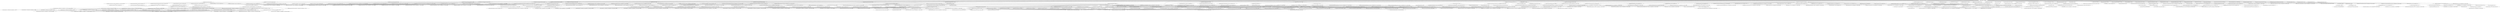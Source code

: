 digraph backend {
	"io.papermc:hangar:jar:0.1.0-SNAPSHOT" -> "org.springframework:spring-context:jar:6.2.7:compile" ; 
	"io.papermc:hangar:jar:0.1.0-SNAPSHOT" -> "org.springframework.boot:spring-boot-properties-migrator:jar:3.5.0:runtime" ; 
	"io.papermc:hangar:jar:0.1.0-SNAPSHOT" -> "org.springframework.boot:spring-boot-starter-actuator:jar:3.5.0:compile" ; 
	"io.papermc:hangar:jar:0.1.0-SNAPSHOT" -> "org.springframework.boot:spring-boot-starter-jdbc:jar:3.5.0:compile" ; 
	"io.papermc:hangar:jar:0.1.0-SNAPSHOT" -> "org.springframework.boot:spring-boot-starter-mail:jar:3.5.0:compile" ; 
	"io.papermc:hangar:jar:0.1.0-SNAPSHOT" -> "org.springframework.boot:spring-boot-starter-security:jar:3.5.0:compile" ; 
	"io.papermc:hangar:jar:0.1.0-SNAPSHOT" -> "org.springframework.boot:spring-boot-starter-web:jar:3.5.0:compile" ; 
	"io.papermc:hangar:jar:0.1.0-SNAPSHOT" -> "org.springframework.boot:spring-boot-starter-cache:jar:3.5.0:compile" ; 
	"io.papermc:hangar:jar:0.1.0-SNAPSHOT" -> "org.springframework.boot:spring-boot-starter-validation:jar:3.5.0:compile" ; 
	"io.papermc:hangar:jar:0.1.0-SNAPSHOT" -> "org.springframework.boot:spring-boot-starter-aop:jar:3.5.0:compile" ; 
	"io.papermc:hangar:jar:0.1.0-SNAPSHOT" -> "org.springframework.boot:spring-boot-starter-webflux:jar:3.5.0:compile" ; 
	"io.papermc:hangar:jar:0.1.0-SNAPSHOT" -> "org.apache.commons:commons-lang3:jar:3.17.0:compile" ; 
	"io.papermc:hangar:jar:0.1.0-SNAPSHOT" -> "org.jetbrains:annotations:jar:26.0.2:compile" ; 
	"io.papermc:hangar:jar:0.1.0-SNAPSHOT" -> "org.json:json:jar:20250107:compile" ; 
	"io.papermc:hangar:jar:0.1.0-SNAPSHOT" -> "com.bucket4j:bucket4j_jdk17-core:jar:8.14.0:compile" ; 
	"io.papermc:hangar:jar:0.1.0-SNAPSHOT" -> "org.spongepowered:configurate-jackson:jar:4.2.0:compile" ; 
	"io.papermc:hangar:jar:0.1.0-SNAPSHOT" -> "org.spongepowered:configurate-yaml:jar:4.2.0:compile" ; 
	"io.papermc:hangar:jar:0.1.0-SNAPSHOT" -> "org.springdoc:springdoc-openapi-starter-webmvc-api:jar:2.8.8:compile" ; 
	"io.papermc:hangar:jar:0.1.0-SNAPSHOT" -> "jakarta.validation:jakarta.validation-api:jar:3.0.2:compile" ; 
	"io.papermc:hangar:jar:0.1.0-SNAPSHOT" -> "org.yaml:snakeyaml:jar:2.4:compile" ; 
	"io.papermc:hangar:jar:0.1.0-SNAPSHOT" -> "org.jdbi:jdbi3-core:jar:3.49.4:compile" ; 
	"io.papermc:hangar:jar:0.1.0-SNAPSHOT" -> "org.jdbi:jdbi3-sqlobject:jar:3.49.4:compile" ; 
	"io.papermc:hangar:jar:0.1.0-SNAPSHOT" -> "org.jdbi:jdbi3-postgres:jar:3.49.4:compile" ; 
	"io.papermc:hangar:jar:0.1.0-SNAPSHOT" -> "org.jdbi:jdbi3-spring:jar:3.49.4:compile" ; 
	"io.papermc:hangar:jar:0.1.0-SNAPSHOT" -> "org.jdbi:jdbi3-jackson2:jar:3.49.4:compile" ; 
	"io.papermc:hangar:jar:0.1.0-SNAPSHOT" -> "org.jdbi:jdbi3-stringtemplate4:jar:3.49.4:compile" ; 
	"io.papermc:hangar:jar:0.1.0-SNAPSHOT" -> "org.postgresql:postgresql:jar:42.7.5:compile" ; 
	"io.papermc:hangar:jar:0.1.0-SNAPSHOT" -> "io.sentry:sentry-spring-boot-starter-jakarta:jar:8.12.0:compile" ; 
	"io.papermc:hangar:jar:0.1.0-SNAPSHOT" -> "io.sentry:sentry-logback:jar:8.12.0:compile" ; 
	"io.papermc:hangar:jar:0.1.0-SNAPSHOT" -> "io.sentry:sentry-opentelemetry-core:jar:8.12.0:compile" ; 
	"io.papermc:hangar:jar:0.1.0-SNAPSHOT" -> "ch.qos.logback.contrib:logback-jackson:jar:0.1.5:compile" ; 
	"io.papermc:hangar:jar:0.1.0-SNAPSHOT" -> "ch.qos.logback.contrib:logback-json-classic:jar:0.1.5:compile" ; 
	"io.papermc:hangar:jar:0.1.0-SNAPSHOT" -> "org.codehaus.janino:janino:jar:3.1.12:compile" ; 
	"io.papermc:hangar:jar:0.1.0-SNAPSHOT" -> "org.flywaydb:flyway-core:jar:11.7.2:compile" ; 
	"io.papermc:hangar:jar:0.1.0-SNAPSHOT" -> "org.flywaydb:flyway-database-postgresql:jar:11.7.2:compile" ; 
	"io.papermc:hangar:jar:0.1.0-SNAPSHOT" -> "cz.jiripinkas:jsitemapgenerator:jar:4.5:compile" ; 
	"io.papermc:hangar:jar:0.1.0-SNAPSHOT" -> "com.auth0:java-jwt:jar:4.5.0:compile" ; 
	"io.papermc:hangar:jar:0.1.0-SNAPSHOT" -> "io.awspring.cloud:spring-cloud-aws-starter-s3:jar:3.3.1:compile" ; 
	"io.papermc:hangar:jar:0.1.0-SNAPSHOT" -> "net.datafaker:datafaker:jar:2.4.3:compile" ; 
	"io.papermc:hangar:jar:0.1.0-SNAPSHOT" -> "com.github.ben-manes.caffeine:caffeine:jar:3.2.0:compile" ; 
	"io.papermc:hangar:jar:0.1.0-SNAPSHOT" -> "org.jgroups:jgroups:jar:5.4.8.Final:compile" ; 
	"io.papermc:hangar:jar:0.1.0-SNAPSHOT" -> "org.jgroups.kubernetes:jgroups-kubernetes:jar:2.0.2.Final:compile" ; 
	"io.papermc:hangar:jar:0.1.0-SNAPSHOT" -> "io.papermc.hangar:HangarJarScanner:jar:1.0-SNAPSHOT:compile" ; 
	"io.papermc:hangar:jar:0.1.0-SNAPSHOT" -> "io.papermc.hangar.totp:totp-spring-boot-starter:jar:1.8.0:compile" ; 
	"io.papermc:hangar:jar:0.1.0-SNAPSHOT" -> "com.yubico:webauthn-server-core:jar:2.7.0:compile" ; 
	"io.papermc:hangar:jar:0.1.0-SNAPSHOT" -> "com.fasterxml.jackson.dataformat:jackson-dataformat-cbor:jar:2.19.0:compile" ; 
	"io.papermc:hangar:jar:0.1.0-SNAPSHOT" -> "org.sejda.imageio:webp-imageio:jar:0.1.6:compile" ; 
	"io.papermc:hangar:jar:0.1.0-SNAPSHOT" -> "org.springframework.boot:spring-boot-devtools:jar:3.5.0:runtime" ; 
	"io.papermc:hangar:jar:0.1.0-SNAPSHOT" -> "org.springframework.boot:spring-boot-configuration-processor:jar:3.5.0:compile" ; 
	"io.papermc:hangar:jar:0.1.0-SNAPSHOT" -> "org.springframework.boot:spring-boot-starter-test:jar:3.5.0:test" ; 
	"io.papermc:hangar:jar:0.1.0-SNAPSHOT" -> "org.springframework.security:spring-security-test:jar:6.5.0:test" ; 
	"io.papermc:hangar:jar:0.1.0-SNAPSHOT" -> "org.testcontainers:postgresql:jar:1.21.0:test" ; 
	"io.papermc:hangar:jar:0.1.0-SNAPSHOT" -> "org.testcontainers:junit-jupiter:jar:1.21.0:test" ; 
	"io.papermc:hangar:jar:0.1.0-SNAPSHOT" -> "org.mockito:mockito-inline:jar:5.2.0:test" ; 
	"io.papermc:hangar:jar:0.1.0-SNAPSHOT" -> "org.junit.platform:junit-platform-suite:jar:1.12.2:test" ; 
	"io.papermc:hangar:jar:0.1.0-SNAPSHOT" -> "org.openapitools:openapi-generator-cli:jar:7.13.0:test" ; 
	"org.springframework:spring-context:jar:6.2.7:compile" -> "org.springframework:spring-aop:jar:6.2.7:compile (version managed from 6.2.7)" ; 
	"org.springframework:spring-context:jar:6.2.7:compile" -> "org.springframework:spring-beans:jar:6.2.7:compile (version managed from 6.2.7)" ; 
	"org.springframework:spring-context:jar:6.2.7:compile" -> "org.springframework:spring-core:jar:6.2.7:compile (version managed from 6.2.7; scope not updated to compile)" ; 
	"org.springframework:spring-context:jar:6.2.7:compile" -> "org.springframework:spring-expression:jar:6.2.7:compile (version managed from 6.2.7)" ; 
	"org.springframework:spring-context:jar:6.2.7:compile" -> "io.micrometer:micrometer-observation:jar:1.15.0:compile (version managed from 1.14.7)" ; 
	"org.springframework:spring-aop:jar:6.2.7:compile (version managed from 6.2.7)" -> "(org.springframework:spring-beans:jar:6.2.7:compile - version managed from 6.2.7; omitted for duplicate)" ; 
	"org.springframework:spring-aop:jar:6.2.7:compile (version managed from 6.2.7)" -> "(org.springframework:spring-core:jar:6.2.7:compile - version managed from 6.2.7; omitted for duplicate)" ; 
	"org.springframework:spring-beans:jar:6.2.7:compile (version managed from 6.2.7)" -> "(org.springframework:spring-core:jar:6.2.7:compile - version managed from 6.2.7; omitted for duplicate)" ; 
	"org.springframework:spring-core:jar:6.2.7:compile (version managed from 6.2.7; scope not updated to compile)" -> "org.springframework:spring-jcl:jar:6.2.7:compile (version managed from 6.2.7)" ; 
	"org.springframework:spring-expression:jar:6.2.7:compile (version managed from 6.2.7)" -> "(org.springframework:spring-core:jar:6.2.7:compile - version managed from 6.2.7; omitted for duplicate)" ; 
	"io.micrometer:micrometer-observation:jar:1.15.0:compile (version managed from 1.14.7)" -> "io.micrometer:micrometer-commons:jar:1.15.0:compile (version managed from 1.15.0)" ; 
	"org.springframework.boot:spring-boot-properties-migrator:jar:3.5.0:runtime" -> "org.springframework.boot:spring-boot:jar:3.5.0:compile (version managed from 3.5.0; scope not updated to compile)" ; 
	"org.springframework.boot:spring-boot-properties-migrator:jar:3.5.0:runtime" -> "org.springframework.boot:spring-boot-configuration-metadata:jar:3.5.0:runtime (version managed from 3.5.0)" ; 
	"org.springframework.boot:spring-boot:jar:3.5.0:compile (version managed from 3.5.0; scope not updated to compile)" -> "(org.springframework:spring-core:jar:6.2.7:compile - version managed from 6.2.7; omitted for duplicate)" ; 
	"org.springframework.boot:spring-boot:jar:3.5.0:compile (version managed from 3.5.0; scope not updated to compile)" -> "(org.springframework:spring-context:jar:6.2.7:compile - version managed from 6.2.7; omitted for duplicate)" ; 
	"org.springframework.boot:spring-boot-configuration-metadata:jar:3.5.0:runtime (version managed from 3.5.0)" -> "com.vaadin.external.google:android-json:jar:0.0.20131108.vaadin1:runtime (scope not updated to runtime)" ; 
	"org.springframework.boot:spring-boot-starter-actuator:jar:3.5.0:compile" -> "org.springframework.boot:spring-boot-starter:jar:3.5.0:compile (version managed from 3.5.0; scope not updated to compile)" ; 
	"org.springframework.boot:spring-boot-starter-actuator:jar:3.5.0:compile" -> "org.springframework.boot:spring-boot-actuator-autoconfigure:jar:3.5.0:compile (version managed from 3.5.0)" ; 
	"org.springframework.boot:spring-boot-starter-actuator:jar:3.5.0:compile" -> "(io.micrometer:micrometer-observation:jar:1.15.0:compile - version managed from 1.15.0; omitted for duplicate)" ; 
	"org.springframework.boot:spring-boot-starter-actuator:jar:3.5.0:compile" -> "io.micrometer:micrometer-jakarta9:jar:1.15.0:compile (version managed from 1.15.0)" ; 
	"org.springframework.boot:spring-boot-starter:jar:3.5.0:compile (version managed from 3.5.0; scope not updated to compile)" -> "(org.springframework.boot:spring-boot:jar:3.5.0:compile - version managed from 3.5.0; omitted for duplicate)" ; 
	"org.springframework.boot:spring-boot-starter:jar:3.5.0:compile (version managed from 3.5.0; scope not updated to compile)" -> "(org.springframework.boot:spring-boot-autoconfigure:jar:3.5.0:compile - version managed from 3.5.0; omitted for duplicate)" ; 
	"org.springframework.boot:spring-boot-starter:jar:3.5.0:compile (version managed from 3.5.0; scope not updated to compile)" -> "org.springframework.boot:spring-boot-starter-logging:jar:3.5.0:compile (version managed from 3.5.0)" ; 
	"org.springframework.boot:spring-boot-starter:jar:3.5.0:compile (version managed from 3.5.0; scope not updated to compile)" -> "jakarta.annotation:jakarta.annotation-api:jar:2.1.1:compile (version managed from 2.1.1)" ; 
	"org.springframework.boot:spring-boot-starter:jar:3.5.0:compile (version managed from 3.5.0; scope not updated to compile)" -> "(org.springframework:spring-core:jar:6.2.7:compile - version managed from 6.2.7; omitted for duplicate)" ; 
	"org.springframework.boot:spring-boot-starter:jar:3.5.0:compile (version managed from 3.5.0; scope not updated to compile)" -> "(org.yaml:snakeyaml:jar:2.4:compile - version managed from 2.4; omitted for duplicate)" ; 
	"org.springframework.boot:spring-boot-starter-logging:jar:3.5.0:compile (version managed from 3.5.0)" -> "(ch.qos.logback:logback-classic:jar:1.5.18:compile - version managed from 1.5.18; omitted for duplicate)" ; 
	"org.springframework.boot:spring-boot-starter-logging:jar:3.5.0:compile (version managed from 3.5.0)" -> "org.apache.logging.log4j:log4j-to-slf4j:jar:2.24.3:compile (version managed from 2.24.3)" ; 
	"org.springframework.boot:spring-boot-starter-logging:jar:3.5.0:compile (version managed from 3.5.0)" -> "org.slf4j:jul-to-slf4j:jar:2.0.17:compile (version managed from 2.0.17)" ; 
	"org.apache.logging.log4j:log4j-to-slf4j:jar:2.24.3:compile (version managed from 2.24.3)" -> "org.apache.logging.log4j:log4j-api:jar:2.24.3:compile (version managed from 2.24.3)" ; 
	"org.apache.logging.log4j:log4j-to-slf4j:jar:2.24.3:compile (version managed from 2.24.3)" -> "(org.slf4j:slf4j-api:jar:2.0.17:compile - version managed from 2.0.16; omitted for duplicate)" ; 
	"org.slf4j:jul-to-slf4j:jar:2.0.17:compile (version managed from 2.0.17)" -> "(org.slf4j:slf4j-api:jar:2.0.17:compile - version managed from 2.0.17; omitted for duplicate)" ; 
	"org.springframework.boot:spring-boot-actuator-autoconfigure:jar:3.5.0:compile (version managed from 3.5.0)" -> "(org.springframework.boot:spring-boot:jar:3.5.0:compile - version managed from 3.5.0; omitted for duplicate)" ; 
	"org.springframework.boot:spring-boot-actuator-autoconfigure:jar:3.5.0:compile (version managed from 3.5.0)" -> "org.springframework.boot:spring-boot-actuator:jar:3.5.0:compile (version managed from 3.5.0)" ; 
	"org.springframework.boot:spring-boot-actuator-autoconfigure:jar:3.5.0:compile (version managed from 3.5.0)" -> "(org.springframework.boot:spring-boot-autoconfigure:jar:3.5.0:compile - version managed from 3.5.0; omitted for duplicate)" ; 
	"org.springframework.boot:spring-boot-actuator-autoconfigure:jar:3.5.0:compile (version managed from 3.5.0)" -> "(com.fasterxml.jackson.core:jackson-databind:jar:2.19.0:runtime - version managed from 2.19.0; omitted for duplicate)" ; 
	"org.springframework.boot:spring-boot-actuator-autoconfigure:jar:3.5.0:compile (version managed from 3.5.0)" -> "(com.fasterxml.jackson.datatype:jackson-datatype-jsr310:jar:2.19.0:runtime - version managed from 2.19.0; omitted for duplicate)" ; 
	"org.springframework.boot:spring-boot-actuator:jar:3.5.0:compile (version managed from 3.5.0)" -> "(org.springframework.boot:spring-boot:jar:3.5.0:compile - version managed from 3.5.0; omitted for duplicate)" ; 
	"io.micrometer:micrometer-jakarta9:jar:1.15.0:compile (version managed from 1.15.0)" -> "io.micrometer:micrometer-core:jar:1.15.0:compile (version managed from 1.15.0)" ; 
	"io.micrometer:micrometer-jakarta9:jar:1.15.0:compile (version managed from 1.15.0)" -> "(io.micrometer:micrometer-commons:jar:1.15.0:compile - version managed from 1.15.0; omitted for duplicate)" ; 
	"io.micrometer:micrometer-jakarta9:jar:1.15.0:compile (version managed from 1.15.0)" -> "(io.micrometer:micrometer-observation:jar:1.15.0:compile - version managed from 1.15.0; omitted for duplicate)" ; 
	"io.micrometer:micrometer-core:jar:1.15.0:compile (version managed from 1.15.0)" -> "(io.micrometer:micrometer-commons:jar:1.15.0:compile - version managed from 1.15.0; omitted for duplicate)" ; 
	"io.micrometer:micrometer-core:jar:1.15.0:compile (version managed from 1.15.0)" -> "(io.micrometer:micrometer-observation:jar:1.15.0:compile - version managed from 1.15.0; omitted for duplicate)" ; 
	"io.micrometer:micrometer-core:jar:1.15.0:compile (version managed from 1.15.0)" -> "org.hdrhistogram:HdrHistogram:jar:2.2.2:runtime" ; 
	"io.micrometer:micrometer-core:jar:1.15.0:compile (version managed from 1.15.0)" -> "org.latencyutils:LatencyUtils:jar:2.0.3:runtime" ; 
	"org.springframework.boot:spring-boot-starter-jdbc:jar:3.5.0:compile" -> "(org.springframework.boot:spring-boot-starter:jar:3.5.0:compile - version managed from 3.5.0; omitted for duplicate)" ; 
	"org.springframework.boot:spring-boot-starter-jdbc:jar:3.5.0:compile" -> "com.zaxxer:HikariCP:jar:6.3.0:compile (version managed from 6.3.0)" ; 
	"org.springframework.boot:spring-boot-starter-jdbc:jar:3.5.0:compile" -> "org.springframework:spring-jdbc:jar:6.2.7:compile (version managed from 6.2.7)" ; 
	"com.zaxxer:HikariCP:jar:6.3.0:compile (version managed from 6.3.0)" -> "(org.slf4j:slf4j-api:jar:2.0.17:compile - version managed from 1.7.36; omitted for duplicate)" ; 
	"org.springframework:spring-jdbc:jar:6.2.7:compile (version managed from 6.2.7)" -> "(org.springframework:spring-beans:jar:6.2.7:compile - version managed from 6.2.7; omitted for duplicate)" ; 
	"org.springframework:spring-jdbc:jar:6.2.7:compile (version managed from 6.2.7)" -> "(org.springframework:spring-core:jar:6.2.7:compile - version managed from 6.2.7; omitted for duplicate)" ; 
	"org.springframework:spring-jdbc:jar:6.2.7:compile (version managed from 6.2.7)" -> "(org.springframework:spring-tx:jar:6.2.7:compile - version managed from 6.2.7; omitted for duplicate)" ; 
	"org.springframework.boot:spring-boot-starter-mail:jar:3.5.0:compile" -> "(org.springframework.boot:spring-boot-starter:jar:3.5.0:compile - version managed from 3.5.0; omitted for duplicate)" ; 
	"org.springframework.boot:spring-boot-starter-mail:jar:3.5.0:compile" -> "org.springframework:spring-context-support:jar:6.2.7:compile (version managed from 6.2.7)" ; 
	"org.springframework.boot:spring-boot-starter-mail:jar:3.5.0:compile" -> "org.eclipse.angus:jakarta.mail:jar:2.0.3:compile (version managed from 2.0.3)" ; 
	"org.springframework:spring-context-support:jar:6.2.7:compile (version managed from 6.2.7)" -> "(org.springframework:spring-beans:jar:6.2.7:compile - version managed from 6.2.7; omitted for duplicate)" ; 
	"org.springframework:spring-context-support:jar:6.2.7:compile (version managed from 6.2.7)" -> "(org.springframework:spring-context:jar:6.2.7:compile - version managed from 6.2.7; omitted for duplicate)" ; 
	"org.springframework:spring-context-support:jar:6.2.7:compile (version managed from 6.2.7)" -> "(org.springframework:spring-core:jar:6.2.7:compile - version managed from 6.2.7; omitted for duplicate)" ; 
	"org.eclipse.angus:jakarta.mail:jar:2.0.3:compile (version managed from 2.0.3)" -> "jakarta.activation:jakarta.activation-api:jar:2.1.3:compile (version managed from 2.1.3)" ; 
	"org.eclipse.angus:jakarta.mail:jar:2.0.3:compile (version managed from 2.0.3)" -> "org.eclipse.angus:angus-activation:jar:2.0.2:runtime (version managed from 2.0.2)" ; 
	"org.eclipse.angus:angus-activation:jar:2.0.2:runtime (version managed from 2.0.2)" -> "(jakarta.activation:jakarta.activation-api:jar:2.1.3:runtime - version managed from 2.1.3; omitted for duplicate)" ; 
	"org.springframework.boot:spring-boot-starter-security:jar:3.5.0:compile" -> "(org.springframework.boot:spring-boot-starter:jar:3.5.0:compile - version managed from 3.5.0; omitted for duplicate)" ; 
	"org.springframework.boot:spring-boot-starter-security:jar:3.5.0:compile" -> "(org.springframework:spring-aop:jar:6.2.7:compile - version managed from 6.2.7; omitted for duplicate)" ; 
	"org.springframework.boot:spring-boot-starter-security:jar:3.5.0:compile" -> "org.springframework.security:spring-security-config:jar:6.5.0:compile (version managed from 6.5.0)" ; 
	"org.springframework.boot:spring-boot-starter-security:jar:3.5.0:compile" -> "org.springframework.security:spring-security-web:jar:6.5.0:compile (version managed from 6.5.0; scope not updated to compile)" ; 
	"org.springframework.security:spring-security-config:jar:6.5.0:compile (version managed from 6.5.0)" -> "(org.springframework.security:spring-security-core:jar:6.5.0:compile - version managed from 6.5.0; omitted for duplicate)" ; 
	"org.springframework.security:spring-security-config:jar:6.5.0:compile (version managed from 6.5.0)" -> "(org.springframework:spring-aop:jar:6.2.7:compile - version managed from 6.2.7; omitted for duplicate)" ; 
	"org.springframework.security:spring-security-config:jar:6.5.0:compile (version managed from 6.5.0)" -> "(org.springframework:spring-beans:jar:6.2.7:compile - version managed from 6.2.7; omitted for duplicate)" ; 
	"org.springframework.security:spring-security-config:jar:6.5.0:compile (version managed from 6.5.0)" -> "(org.springframework:spring-context:jar:6.2.7:compile - version managed from 6.2.7; omitted for duplicate)" ; 
	"org.springframework.security:spring-security-config:jar:6.5.0:compile (version managed from 6.5.0)" -> "(org.springframework:spring-core:jar:6.2.7:compile - version managed from 6.2.7; omitted for duplicate)" ; 
	"org.springframework.security:spring-security-web:jar:6.5.0:compile (version managed from 6.5.0; scope not updated to compile)" -> "(org.springframework.security:spring-security-core:jar:6.5.0:compile - version managed from 6.5.0; omitted for duplicate)" ; 
	"org.springframework.security:spring-security-web:jar:6.5.0:compile (version managed from 6.5.0; scope not updated to compile)" -> "(org.springframework:spring-core:jar:6.2.7:compile - version managed from 6.2.7; omitted for duplicate)" ; 
	"org.springframework.security:spring-security-web:jar:6.5.0:compile (version managed from 6.5.0; scope not updated to compile)" -> "(org.springframework:spring-aop:jar:6.2.7:compile - version managed from 6.2.7; omitted for duplicate)" ; 
	"org.springframework.security:spring-security-web:jar:6.5.0:compile (version managed from 6.5.0; scope not updated to compile)" -> "(org.springframework:spring-beans:jar:6.2.7:compile - version managed from 6.2.7; omitted for duplicate)" ; 
	"org.springframework.security:spring-security-web:jar:6.5.0:compile (version managed from 6.5.0; scope not updated to compile)" -> "(org.springframework:spring-context:jar:6.2.7:compile - version managed from 6.2.7; omitted for duplicate)" ; 
	"org.springframework.security:spring-security-web:jar:6.5.0:compile (version managed from 6.5.0; scope not updated to compile)" -> "(org.springframework:spring-expression:jar:6.2.7:compile - version managed from 6.2.7; omitted for duplicate)" ; 
	"org.springframework.security:spring-security-web:jar:6.5.0:compile (version managed from 6.5.0; scope not updated to compile)" -> "(org.springframework:spring-web:jar:6.2.7:compile - version managed from 6.2.7; omitted for duplicate)" ; 
	"org.springframework.boot:spring-boot-starter-web:jar:3.5.0:compile" -> "(org.springframework.boot:spring-boot-starter:jar:3.5.0:compile - version managed from 3.5.0; omitted for duplicate)" ; 
	"org.springframework.boot:spring-boot-starter-web:jar:3.5.0:compile" -> "org.springframework.boot:spring-boot-starter-json:jar:3.5.0:compile (version managed from 3.5.0)" ; 
	"org.springframework.boot:spring-boot-starter-web:jar:3.5.0:compile" -> "org.springframework.boot:spring-boot-starter-tomcat:jar:3.5.0:compile (version managed from 3.5.0)" ; 
	"org.springframework.boot:spring-boot-starter-web:jar:3.5.0:compile" -> "org.springframework:spring-web:jar:6.2.7:compile (version managed from 6.2.7)" ; 
	"org.springframework.boot:spring-boot-starter-web:jar:3.5.0:compile" -> "org.springframework:spring-webmvc:jar:6.2.7:compile (version managed from 6.2.7)" ; 
	"org.springframework.boot:spring-boot-starter-json:jar:3.5.0:compile (version managed from 3.5.0)" -> "(org.springframework.boot:spring-boot-starter:jar:3.5.0:compile - version managed from 3.5.0; omitted for duplicate)" ; 
	"org.springframework.boot:spring-boot-starter-json:jar:3.5.0:compile (version managed from 3.5.0)" -> "(org.springframework:spring-web:jar:6.2.7:compile - version managed from 6.2.7; omitted for duplicate)" ; 
	"org.springframework.boot:spring-boot-starter-json:jar:3.5.0:compile (version managed from 3.5.0)" -> "(com.fasterxml.jackson.core:jackson-databind:jar:2.19.0:compile - version managed from 2.19.0; omitted for duplicate)" ; 
	"org.springframework.boot:spring-boot-starter-json:jar:3.5.0:compile (version managed from 3.5.0)" -> "com.fasterxml.jackson.datatype:jackson-datatype-jdk8:jar:2.19.0:compile (version managed from 2.19.0; scope not updated to compile)" ; 
	"org.springframework.boot:spring-boot-starter-json:jar:3.5.0:compile (version managed from 3.5.0)" -> "(com.fasterxml.jackson.datatype:jackson-datatype-jsr310:jar:2.19.0:compile - version managed from 2.19.0; omitted for duplicate)" ; 
	"org.springframework.boot:spring-boot-starter-json:jar:3.5.0:compile (version managed from 3.5.0)" -> "com.fasterxml.jackson.module:jackson-module-parameter-names:jar:2.19.0:compile (version managed from 2.19.0)" ; 
	"com.fasterxml.jackson.datatype:jackson-datatype-jdk8:jar:2.19.0:compile (version managed from 2.19.0; scope not updated to compile)" -> "(com.fasterxml.jackson.core:jackson-core:jar:2.19.0:compile - version managed from 2.19.0; omitted for duplicate)" ; 
	"com.fasterxml.jackson.datatype:jackson-datatype-jdk8:jar:2.19.0:compile (version managed from 2.19.0; scope not updated to compile)" -> "(com.fasterxml.jackson.core:jackson-databind:jar:2.19.0:compile - version managed from 2.19.0; omitted for duplicate)" ; 
	"com.fasterxml.jackson.module:jackson-module-parameter-names:jar:2.19.0:compile (version managed from 2.19.0)" -> "(com.fasterxml.jackson.core:jackson-core:jar:2.19.0:compile - version managed from 2.19.0; omitted for duplicate)" ; 
	"com.fasterxml.jackson.module:jackson-module-parameter-names:jar:2.19.0:compile (version managed from 2.19.0)" -> "(com.fasterxml.jackson.core:jackson-databind:jar:2.19.0:compile - version managed from 2.19.0; omitted for duplicate)" ; 
	"org.springframework.boot:spring-boot-starter-tomcat:jar:3.5.0:compile (version managed from 3.5.0)" -> "(jakarta.annotation:jakarta.annotation-api:jar:2.1.1:compile - version managed from 2.1.1; omitted for duplicate)" ; 
	"org.springframework.boot:spring-boot-starter-tomcat:jar:3.5.0:compile (version managed from 3.5.0)" -> "org.apache.tomcat.embed:tomcat-embed-core:jar:10.1.41:compile (version managed from 10.1.41)" ; 
	"org.springframework.boot:spring-boot-starter-tomcat:jar:3.5.0:compile (version managed from 3.5.0)" -> "(org.apache.tomcat.embed:tomcat-embed-el:jar:10.1.41:compile - version managed from 10.1.41; omitted for duplicate)" ; 
	"org.springframework.boot:spring-boot-starter-tomcat:jar:3.5.0:compile (version managed from 3.5.0)" -> "org.apache.tomcat.embed:tomcat-embed-websocket:jar:10.1.41:compile (version managed from 10.1.41)" ; 
	"org.apache.tomcat.embed:tomcat-embed-websocket:jar:10.1.41:compile (version managed from 10.1.41)" -> "(org.apache.tomcat.embed:tomcat-embed-core:jar:10.1.41:compile - version managed from 10.1.41; omitted for duplicate)" ; 
	"org.springframework:spring-web:jar:6.2.7:compile (version managed from 6.2.7)" -> "(org.springframework:spring-beans:jar:6.2.7:compile - version managed from 6.2.7; omitted for duplicate)" ; 
	"org.springframework:spring-web:jar:6.2.7:compile (version managed from 6.2.7)" -> "(org.springframework:spring-core:jar:6.2.7:compile - version managed from 6.2.7; omitted for duplicate)" ; 
	"org.springframework:spring-web:jar:6.2.7:compile (version managed from 6.2.7)" -> "(io.micrometer:micrometer-observation:jar:1.15.0:compile - version managed from 1.14.7; omitted for duplicate)" ; 
	"org.springframework:spring-webmvc:jar:6.2.7:compile (version managed from 6.2.7)" -> "(org.springframework:spring-aop:jar:6.2.7:compile - version managed from 6.2.7; omitted for duplicate)" ; 
	"org.springframework:spring-webmvc:jar:6.2.7:compile (version managed from 6.2.7)" -> "(org.springframework:spring-beans:jar:6.2.7:compile - version managed from 6.2.7; omitted for duplicate)" ; 
	"org.springframework:spring-webmvc:jar:6.2.7:compile (version managed from 6.2.7)" -> "(org.springframework:spring-context:jar:6.2.7:compile - version managed from 6.2.7; omitted for duplicate)" ; 
	"org.springframework:spring-webmvc:jar:6.2.7:compile (version managed from 6.2.7)" -> "(org.springframework:spring-core:jar:6.2.7:compile - version managed from 6.2.7; omitted for duplicate)" ; 
	"org.springframework:spring-webmvc:jar:6.2.7:compile (version managed from 6.2.7)" -> "(org.springframework:spring-expression:jar:6.2.7:compile - version managed from 6.2.7; omitted for duplicate)" ; 
	"org.springframework:spring-webmvc:jar:6.2.7:compile (version managed from 6.2.7)" -> "(org.springframework:spring-web:jar:6.2.7:compile - version managed from 6.2.7; omitted for duplicate)" ; 
	"org.springframework.boot:spring-boot-starter-cache:jar:3.5.0:compile" -> "(org.springframework.boot:spring-boot-starter:jar:3.5.0:compile - version managed from 3.5.0; omitted for duplicate)" ; 
	"org.springframework.boot:spring-boot-starter-cache:jar:3.5.0:compile" -> "(org.springframework:spring-context-support:jar:6.2.7:compile - version managed from 6.2.7; omitted for duplicate)" ; 
	"org.springframework.boot:spring-boot-starter-validation:jar:3.5.0:compile" -> "(org.springframework.boot:spring-boot-starter:jar:3.5.0:compile - version managed from 3.5.0; omitted for duplicate)" ; 
	"org.springframework.boot:spring-boot-starter-validation:jar:3.5.0:compile" -> "org.apache.tomcat.embed:tomcat-embed-el:jar:10.1.41:compile (version managed from 10.1.41)" ; 
	"org.springframework.boot:spring-boot-starter-validation:jar:3.5.0:compile" -> "org.hibernate.validator:hibernate-validator:jar:8.0.2.Final:compile (version managed from 8.0.2.Final)" ; 
	"org.hibernate.validator:hibernate-validator:jar:8.0.2.Final:compile (version managed from 8.0.2.Final)" -> "(jakarta.validation:jakarta.validation-api:jar:3.0.2:compile - version managed from 3.0.2; omitted for duplicate)" ; 
	"org.hibernate.validator:hibernate-validator:jar:8.0.2.Final:compile (version managed from 8.0.2.Final)" -> "org.jboss.logging:jboss-logging:jar:3.6.1.Final:compile (version managed from 3.4.3.Final)" ; 
	"org.hibernate.validator:hibernate-validator:jar:8.0.2.Final:compile (version managed from 8.0.2.Final)" -> "com.fasterxml:classmate:jar:1.7.0:compile (version managed from 1.5.1)" ; 
	"org.springframework.boot:spring-boot-starter-aop:jar:3.5.0:compile" -> "(org.springframework.boot:spring-boot-starter:jar:3.5.0:compile - version managed from 3.5.0; omitted for duplicate)" ; 
	"org.springframework.boot:spring-boot-starter-aop:jar:3.5.0:compile" -> "(org.springframework:spring-aop:jar:6.2.7:compile - version managed from 6.2.7; omitted for duplicate)" ; 
	"org.springframework.boot:spring-boot-starter-aop:jar:3.5.0:compile" -> "org.aspectj:aspectjweaver:jar:1.9.24:compile (version managed from 1.9.24)" ; 
	"org.springframework.boot:spring-boot-starter-webflux:jar:3.5.0:compile" -> "(org.springframework.boot:spring-boot-starter:jar:3.5.0:compile - version managed from 3.5.0; omitted for duplicate)" ; 
	"org.springframework.boot:spring-boot-starter-webflux:jar:3.5.0:compile" -> "(org.springframework.boot:spring-boot-starter-json:jar:3.5.0:compile - version managed from 3.5.0; omitted for duplicate)" ; 
	"org.springframework.boot:spring-boot-starter-webflux:jar:3.5.0:compile" -> "org.springframework.boot:spring-boot-starter-reactor-netty:jar:3.5.0:compile (version managed from 3.5.0)" ; 
	"org.springframework.boot:spring-boot-starter-webflux:jar:3.5.0:compile" -> "(org.springframework:spring-web:jar:6.2.7:compile - version managed from 6.2.7; omitted for duplicate)" ; 
	"org.springframework.boot:spring-boot-starter-webflux:jar:3.5.0:compile" -> "org.springframework:spring-webflux:jar:6.2.7:compile (version managed from 6.2.7)" ; 
	"org.springframework.boot:spring-boot-starter-reactor-netty:jar:3.5.0:compile (version managed from 3.5.0)" -> "io.projectreactor.netty:reactor-netty-http:jar:1.2.6:compile (version managed from 1.2.6)" ; 
	"io.projectreactor.netty:reactor-netty-http:jar:1.2.6:compile (version managed from 1.2.6)" -> "io.netty:netty-codec-http:jar:4.1.121.Final:compile (version managed from 4.1.121.Final; scope not updated to compile)" ; 
	"io.projectreactor.netty:reactor-netty-http:jar:1.2.6:compile (version managed from 1.2.6)" -> "io.netty:netty-codec-http2:jar:4.1.121.Final:compile (version managed from 4.1.121.Final; scope not updated to compile)" ; 
	"io.projectreactor.netty:reactor-netty-http:jar:1.2.6:compile (version managed from 1.2.6)" -> "io.netty:netty-resolver-dns:jar:4.1.121.Final:compile (version managed from 4.1.121.Final)" ; 
	"io.projectreactor.netty:reactor-netty-http:jar:1.2.6:compile (version managed from 1.2.6)" -> "io.netty:netty-resolver-dns-native-macos:jar:osx-x86_64:4.1.121.Final:compile (version managed from 4.1.121.Final)" ; 
	"io.projectreactor.netty:reactor-netty-http:jar:1.2.6:compile (version managed from 1.2.6)" -> "io.netty:netty-transport-native-epoll:jar:linux-x86_64:4.1.121.Final:compile (version managed from 4.1.121.Final)" ; 
	"io.projectreactor.netty:reactor-netty-http:jar:1.2.6:compile (version managed from 1.2.6)" -> "io.projectreactor.netty:reactor-netty-core:jar:1.2.6:compile (version managed from 1.2.6)" ; 
	"io.projectreactor.netty:reactor-netty-http:jar:1.2.6:compile (version managed from 1.2.6)" -> "(io.projectreactor:reactor-core:jar:3.7.6:compile - version managed from 3.7.6; omitted for duplicate)" ; 
	"io.netty:netty-codec-http:jar:4.1.121.Final:compile (version managed from 4.1.121.Final; scope not updated to compile)" -> "io.netty:netty-common:jar:4.1.121.Final:compile (version managed from 4.1.121.Final)" ; 
	"io.netty:netty-codec-http:jar:4.1.121.Final:compile (version managed from 4.1.121.Final; scope not updated to compile)" -> "io.netty:netty-buffer:jar:4.1.121.Final:compile (version managed from 4.1.121.Final)" ; 
	"io.netty:netty-codec-http:jar:4.1.121.Final:compile (version managed from 4.1.121.Final; scope not updated to compile)" -> "io.netty:netty-transport:jar:4.1.121.Final:compile (version managed from 4.1.121.Final)" ; 
	"io.netty:netty-codec-http:jar:4.1.121.Final:compile (version managed from 4.1.121.Final; scope not updated to compile)" -> "io.netty:netty-codec:jar:4.1.121.Final:compile (version managed from 4.1.121.Final)" ; 
	"io.netty:netty-codec-http:jar:4.1.121.Final:compile (version managed from 4.1.121.Final; scope not updated to compile)" -> "io.netty:netty-handler:jar:4.1.121.Final:compile (version managed from 4.1.121.Final)" ; 
	"io.netty:netty-buffer:jar:4.1.121.Final:compile (version managed from 4.1.121.Final)" -> "(io.netty:netty-common:jar:4.1.121.Final:compile - version managed from 4.1.121.Final; omitted for duplicate)" ; 
	"io.netty:netty-transport:jar:4.1.121.Final:compile (version managed from 4.1.121.Final)" -> "(io.netty:netty-common:jar:4.1.121.Final:compile - version managed from 4.1.121.Final; omitted for duplicate)" ; 
	"io.netty:netty-transport:jar:4.1.121.Final:compile (version managed from 4.1.121.Final)" -> "(io.netty:netty-buffer:jar:4.1.121.Final:compile - version managed from 4.1.121.Final; omitted for duplicate)" ; 
	"io.netty:netty-transport:jar:4.1.121.Final:compile (version managed from 4.1.121.Final)" -> "(io.netty:netty-resolver:jar:4.1.121.Final:compile - version managed from 4.1.121.Final; omitted for duplicate)" ; 
	"io.netty:netty-codec:jar:4.1.121.Final:compile (version managed from 4.1.121.Final)" -> "(io.netty:netty-common:jar:4.1.121.Final:compile - version managed from 4.1.121.Final; omitted for duplicate)" ; 
	"io.netty:netty-codec:jar:4.1.121.Final:compile (version managed from 4.1.121.Final)" -> "(io.netty:netty-buffer:jar:4.1.121.Final:compile - version managed from 4.1.121.Final; omitted for duplicate)" ; 
	"io.netty:netty-codec:jar:4.1.121.Final:compile (version managed from 4.1.121.Final)" -> "(io.netty:netty-transport:jar:4.1.121.Final:compile - version managed from 4.1.121.Final; omitted for duplicate)" ; 
	"io.netty:netty-handler:jar:4.1.121.Final:compile (version managed from 4.1.121.Final)" -> "(io.netty:netty-common:jar:4.1.121.Final:compile - version managed from 4.1.121.Final; omitted for duplicate)" ; 
	"io.netty:netty-handler:jar:4.1.121.Final:compile (version managed from 4.1.121.Final)" -> "(io.netty:netty-resolver:jar:4.1.121.Final:compile - version managed from 4.1.121.Final; omitted for duplicate)" ; 
	"io.netty:netty-handler:jar:4.1.121.Final:compile (version managed from 4.1.121.Final)" -> "(io.netty:netty-buffer:jar:4.1.121.Final:compile - version managed from 4.1.121.Final; omitted for duplicate)" ; 
	"io.netty:netty-handler:jar:4.1.121.Final:compile (version managed from 4.1.121.Final)" -> "(io.netty:netty-transport:jar:4.1.121.Final:compile - version managed from 4.1.121.Final; omitted for duplicate)" ; 
	"io.netty:netty-handler:jar:4.1.121.Final:compile (version managed from 4.1.121.Final)" -> "(io.netty:netty-transport-native-unix-common:jar:4.1.121.Final:compile - version managed from 4.1.121.Final; omitted for duplicate)" ; 
	"io.netty:netty-handler:jar:4.1.121.Final:compile (version managed from 4.1.121.Final)" -> "(io.netty:netty-codec:jar:4.1.121.Final:compile - version managed from 4.1.121.Final; omitted for duplicate)" ; 
	"io.netty:netty-codec-http2:jar:4.1.121.Final:compile (version managed from 4.1.121.Final; scope not updated to compile)" -> "(io.netty:netty-common:jar:4.1.121.Final:compile - version managed from 4.1.121.Final; omitted for duplicate)" ; 
	"io.netty:netty-codec-http2:jar:4.1.121.Final:compile (version managed from 4.1.121.Final; scope not updated to compile)" -> "(io.netty:netty-buffer:jar:4.1.121.Final:compile - version managed from 4.1.121.Final; omitted for duplicate)" ; 
	"io.netty:netty-codec-http2:jar:4.1.121.Final:compile (version managed from 4.1.121.Final; scope not updated to compile)" -> "(io.netty:netty-transport:jar:4.1.121.Final:compile - version managed from 4.1.121.Final; omitted for duplicate)" ; 
	"io.netty:netty-codec-http2:jar:4.1.121.Final:compile (version managed from 4.1.121.Final; scope not updated to compile)" -> "(io.netty:netty-codec:jar:4.1.121.Final:compile - version managed from 4.1.121.Final; omitted for duplicate)" ; 
	"io.netty:netty-codec-http2:jar:4.1.121.Final:compile (version managed from 4.1.121.Final; scope not updated to compile)" -> "(io.netty:netty-handler:jar:4.1.121.Final:compile - version managed from 4.1.121.Final; omitted for duplicate)" ; 
	"io.netty:netty-codec-http2:jar:4.1.121.Final:compile (version managed from 4.1.121.Final; scope not updated to compile)" -> "(io.netty:netty-codec-http:jar:4.1.121.Final:compile - version managed from 4.1.121.Final; omitted for duplicate)" ; 
	"io.netty:netty-resolver-dns:jar:4.1.121.Final:compile (version managed from 4.1.121.Final)" -> "(io.netty:netty-common:jar:4.1.121.Final:compile - version managed from 4.1.121.Final; omitted for duplicate)" ; 
	"io.netty:netty-resolver-dns:jar:4.1.121.Final:compile (version managed from 4.1.121.Final)" -> "(io.netty:netty-buffer:jar:4.1.121.Final:compile - version managed from 4.1.121.Final; omitted for duplicate)" ; 
	"io.netty:netty-resolver-dns:jar:4.1.121.Final:compile (version managed from 4.1.121.Final)" -> "io.netty:netty-resolver:jar:4.1.121.Final:compile (version managed from 4.1.121.Final)" ; 
	"io.netty:netty-resolver-dns:jar:4.1.121.Final:compile (version managed from 4.1.121.Final)" -> "(io.netty:netty-transport:jar:4.1.121.Final:compile - version managed from 4.1.121.Final; omitted for duplicate)" ; 
	"io.netty:netty-resolver-dns:jar:4.1.121.Final:compile (version managed from 4.1.121.Final)" -> "(io.netty:netty-codec:jar:4.1.121.Final:compile - version managed from 4.1.121.Final; omitted for duplicate)" ; 
	"io.netty:netty-resolver-dns:jar:4.1.121.Final:compile (version managed from 4.1.121.Final)" -> "io.netty:netty-codec-dns:jar:4.1.121.Final:compile (version managed from 4.1.121.Final)" ; 
	"io.netty:netty-resolver-dns:jar:4.1.121.Final:compile (version managed from 4.1.121.Final)" -> "(io.netty:netty-handler:jar:4.1.121.Final:compile - version managed from 4.1.121.Final; omitted for duplicate)" ; 
	"io.netty:netty-resolver:jar:4.1.121.Final:compile (version managed from 4.1.121.Final)" -> "(io.netty:netty-common:jar:4.1.121.Final:compile - version managed from 4.1.121.Final; omitted for duplicate)" ; 
	"io.netty:netty-codec-dns:jar:4.1.121.Final:compile (version managed from 4.1.121.Final)" -> "(io.netty:netty-common:jar:4.1.121.Final:compile - version managed from 4.1.121.Final; omitted for duplicate)" ; 
	"io.netty:netty-codec-dns:jar:4.1.121.Final:compile (version managed from 4.1.121.Final)" -> "(io.netty:netty-buffer:jar:4.1.121.Final:compile - version managed from 4.1.121.Final; omitted for duplicate)" ; 
	"io.netty:netty-codec-dns:jar:4.1.121.Final:compile (version managed from 4.1.121.Final)" -> "(io.netty:netty-transport:jar:4.1.121.Final:compile - version managed from 4.1.121.Final; omitted for duplicate)" ; 
	"io.netty:netty-codec-dns:jar:4.1.121.Final:compile (version managed from 4.1.121.Final)" -> "(io.netty:netty-codec:jar:4.1.121.Final:compile - version managed from 4.1.121.Final; omitted for duplicate)" ; 
	"io.netty:netty-resolver-dns-native-macos:jar:osx-x86_64:4.1.121.Final:compile (version managed from 4.1.121.Final)" -> "io.netty:netty-resolver-dns-classes-macos:jar:4.1.121.Final:compile (version managed from 4.1.121.Final)" ; 
	"io.netty:netty-resolver-dns-classes-macos:jar:4.1.121.Final:compile (version managed from 4.1.121.Final)" -> "(io.netty:netty-common:jar:4.1.121.Final:compile - version managed from 4.1.121.Final; omitted for duplicate)" ; 
	"io.netty:netty-resolver-dns-classes-macos:jar:4.1.121.Final:compile (version managed from 4.1.121.Final)" -> "(io.netty:netty-resolver-dns:jar:4.1.121.Final:compile - version managed from 4.1.121.Final; omitted for duplicate)" ; 
	"io.netty:netty-resolver-dns-classes-macos:jar:4.1.121.Final:compile (version managed from 4.1.121.Final)" -> "(io.netty:netty-transport-native-unix-common:jar:4.1.121.Final:compile - version managed from 4.1.121.Final; omitted for duplicate)" ; 
	"io.netty:netty-transport-native-epoll:jar:linux-x86_64:4.1.121.Final:compile (version managed from 4.1.121.Final)" -> "(io.netty:netty-common:jar:4.1.121.Final:compile - version managed from 4.1.121.Final; omitted for duplicate)" ; 
	"io.netty:netty-transport-native-epoll:jar:linux-x86_64:4.1.121.Final:compile (version managed from 4.1.121.Final)" -> "(io.netty:netty-buffer:jar:4.1.121.Final:compile - version managed from 4.1.121.Final; omitted for duplicate)" ; 
	"io.netty:netty-transport-native-epoll:jar:linux-x86_64:4.1.121.Final:compile (version managed from 4.1.121.Final)" -> "(io.netty:netty-transport:jar:4.1.121.Final:compile - version managed from 4.1.121.Final; omitted for duplicate)" ; 
	"io.netty:netty-transport-native-epoll:jar:linux-x86_64:4.1.121.Final:compile (version managed from 4.1.121.Final)" -> "io.netty:netty-transport-native-unix-common:jar:4.1.121.Final:compile (version managed from 4.1.121.Final)" ; 
	"io.netty:netty-transport-native-epoll:jar:linux-x86_64:4.1.121.Final:compile (version managed from 4.1.121.Final)" -> "io.netty:netty-transport-classes-epoll:jar:4.1.121.Final:compile (version managed from 4.1.121.Final)" ; 
	"io.netty:netty-transport-native-unix-common:jar:4.1.121.Final:compile (version managed from 4.1.121.Final)" -> "(io.netty:netty-common:jar:4.1.121.Final:compile - version managed from 4.1.121.Final; omitted for duplicate)" ; 
	"io.netty:netty-transport-native-unix-common:jar:4.1.121.Final:compile (version managed from 4.1.121.Final)" -> "(io.netty:netty-buffer:jar:4.1.121.Final:compile - version managed from 4.1.121.Final; omitted for duplicate)" ; 
	"io.netty:netty-transport-native-unix-common:jar:4.1.121.Final:compile (version managed from 4.1.121.Final)" -> "(io.netty:netty-transport:jar:4.1.121.Final:compile - version managed from 4.1.121.Final; omitted for duplicate)" ; 
	"io.netty:netty-transport-classes-epoll:jar:4.1.121.Final:compile (version managed from 4.1.121.Final)" -> "(io.netty:netty-common:jar:4.1.121.Final:compile - version managed from 4.1.121.Final; omitted for duplicate)" ; 
	"io.netty:netty-transport-classes-epoll:jar:4.1.121.Final:compile (version managed from 4.1.121.Final)" -> "(io.netty:netty-buffer:jar:4.1.121.Final:compile - version managed from 4.1.121.Final; omitted for duplicate)" ; 
	"io.netty:netty-transport-classes-epoll:jar:4.1.121.Final:compile (version managed from 4.1.121.Final)" -> "(io.netty:netty-transport:jar:4.1.121.Final:compile - version managed from 4.1.121.Final; omitted for duplicate)" ; 
	"io.netty:netty-transport-classes-epoll:jar:4.1.121.Final:compile (version managed from 4.1.121.Final)" -> "(io.netty:netty-transport-native-unix-common:jar:4.1.121.Final:compile - version managed from 4.1.121.Final; omitted for duplicate)" ; 
	"io.projectreactor.netty:reactor-netty-core:jar:1.2.6:compile (version managed from 1.2.6)" -> "(io.netty:netty-handler:jar:4.1.121.Final:compile - version managed from 4.1.121.Final; omitted for duplicate)" ; 
	"io.projectreactor.netty:reactor-netty-core:jar:1.2.6:compile (version managed from 1.2.6)" -> "io.netty:netty-handler-proxy:jar:4.1.121.Final:compile (version managed from 4.1.121.Final)" ; 
	"io.projectreactor.netty:reactor-netty-core:jar:1.2.6:compile (version managed from 1.2.6)" -> "(io.netty:netty-resolver-dns:jar:4.1.121.Final:compile - version managed from 4.1.121.Final; omitted for duplicate)" ; 
	"io.projectreactor.netty:reactor-netty-core:jar:1.2.6:compile (version managed from 1.2.6)" -> "(io.netty:netty-resolver-dns-native-macos:jar:osx-x86_64:4.1.121.Final:compile - version managed from 4.1.121.Final; omitted for duplicate)" ; 
	"io.projectreactor.netty:reactor-netty-core:jar:1.2.6:compile (version managed from 1.2.6)" -> "(io.netty:netty-transport-native-epoll:jar:linux-x86_64:4.1.121.Final:compile - version managed from 4.1.121.Final; omitted for duplicate)" ; 
	"io.projectreactor.netty:reactor-netty-core:jar:1.2.6:compile (version managed from 1.2.6)" -> "(io.projectreactor:reactor-core:jar:3.7.6:compile - version managed from 3.7.6; omitted for duplicate)" ; 
	"io.netty:netty-handler-proxy:jar:4.1.121.Final:compile (version managed from 4.1.121.Final)" -> "(io.netty:netty-common:jar:4.1.121.Final:compile - version managed from 4.1.121.Final; omitted for duplicate)" ; 
	"io.netty:netty-handler-proxy:jar:4.1.121.Final:compile (version managed from 4.1.121.Final)" -> "(io.netty:netty-buffer:jar:4.1.121.Final:compile - version managed from 4.1.121.Final; omitted for duplicate)" ; 
	"io.netty:netty-handler-proxy:jar:4.1.121.Final:compile (version managed from 4.1.121.Final)" -> "(io.netty:netty-transport:jar:4.1.121.Final:compile - version managed from 4.1.121.Final; omitted for duplicate)" ; 
	"io.netty:netty-handler-proxy:jar:4.1.121.Final:compile (version managed from 4.1.121.Final)" -> "(io.netty:netty-codec:jar:4.1.121.Final:compile - version managed from 4.1.121.Final; omitted for duplicate)" ; 
	"io.netty:netty-handler-proxy:jar:4.1.121.Final:compile (version managed from 4.1.121.Final)" -> "io.netty:netty-codec-socks:jar:4.1.121.Final:compile (version managed from 4.1.121.Final)" ; 
	"io.netty:netty-handler-proxy:jar:4.1.121.Final:compile (version managed from 4.1.121.Final)" -> "(io.netty:netty-codec-http:jar:4.1.121.Final:compile - version managed from 4.1.121.Final; omitted for duplicate)" ; 
	"io.netty:netty-codec-socks:jar:4.1.121.Final:compile (version managed from 4.1.121.Final)" -> "(io.netty:netty-common:jar:4.1.121.Final:compile - version managed from 4.1.121.Final; omitted for duplicate)" ; 
	"io.netty:netty-codec-socks:jar:4.1.121.Final:compile (version managed from 4.1.121.Final)" -> "(io.netty:netty-buffer:jar:4.1.121.Final:compile - version managed from 4.1.121.Final; omitted for duplicate)" ; 
	"io.netty:netty-codec-socks:jar:4.1.121.Final:compile (version managed from 4.1.121.Final)" -> "(io.netty:netty-transport:jar:4.1.121.Final:compile - version managed from 4.1.121.Final; omitted for duplicate)" ; 
	"io.netty:netty-codec-socks:jar:4.1.121.Final:compile (version managed from 4.1.121.Final)" -> "(io.netty:netty-codec:jar:4.1.121.Final:compile - version managed from 4.1.121.Final; omitted for duplicate)" ; 
	"org.springframework:spring-webflux:jar:6.2.7:compile (version managed from 6.2.7)" -> "(org.springframework:spring-beans:jar:6.2.7:compile - version managed from 6.2.7; omitted for duplicate)" ; 
	"org.springframework:spring-webflux:jar:6.2.7:compile (version managed from 6.2.7)" -> "(org.springframework:spring-core:jar:6.2.7:compile - version managed from 6.2.7; omitted for duplicate)" ; 
	"org.springframework:spring-webflux:jar:6.2.7:compile (version managed from 6.2.7)" -> "(org.springframework:spring-web:jar:6.2.7:compile - version managed from 6.2.7; omitted for duplicate)" ; 
	"org.springframework:spring-webflux:jar:6.2.7:compile (version managed from 6.2.7)" -> "io.projectreactor:reactor-core:jar:3.7.6:compile (version managed from 3.7.6)" ; 
	"io.projectreactor:reactor-core:jar:3.7.6:compile (version managed from 3.7.6)" -> "org.reactivestreams:reactive-streams:jar:1.0.4:compile (version managed from 1.0.4; scope not updated to compile)" ; 
	"org.spongepowered:configurate-jackson:jar:4.2.0:compile" -> "org.spongepowered:configurate-core:jar:4.2.0:compile (version managed from 4.2.0)" ; 
	"org.spongepowered:configurate-jackson:jar:4.2.0:compile" -> "com.fasterxml.jackson.core:jackson-core:jar:2.19.0:compile (version managed from 2.18.2)" ; 
	"org.spongepowered:configurate-jackson:jar:4.2.0:compile" -> "com.google.errorprone:error_prone_annotations:jar:2.36.0:compile (scope not updated to compile)" ; 
	"org.spongepowered:configurate-core:jar:4.2.0:compile (version managed from 4.2.0)" -> "(io.leangen.geantyref:geantyref:jar:1.3.16:compile - omitted for conflict with 2.0.1)" ; 
	"org.spongepowered:configurate-core:jar:4.2.0:compile (version managed from 4.2.0)" -> "net.kyori:option:jar:1.1.0:compile" ; 
	"org.spongepowered:configurate-core:jar:4.2.0:compile (version managed from 4.2.0)" -> "(com.google.errorprone:error_prone_annotations:jar:2.36.0:compile - omitted for duplicate)" ; 
	"org.spongepowered:configurate-core:jar:4.2.0:compile (version managed from 4.2.0)" -> "(org.checkerframework:checker-qual:jar:3.49.0:compile - omitted for conflict with 3.48.3)" ; 
	"net.kyori:option:jar:1.1.0:compile" -> "(org.jetbrains:annotations:jar:26.0.2:compile - omitted for duplicate)" ; 
	"net.kyori:option:jar:1.1.0:compile" -> "(org.jspecify:jspecify:jar:1.0.0:compile - version managed from 1.0.0; omitted for duplicate)" ; 
	"org.spongepowered:configurate-yaml:jar:4.2.0:compile" -> "(org.spongepowered:configurate-core:jar:4.2.0:compile - version managed from 4.2.0; omitted for duplicate)" ; 
	"org.spongepowered:configurate-yaml:jar:4.2.0:compile" -> "(com.google.errorprone:error_prone_annotations:jar:2.36.0:compile - omitted for duplicate)" ; 
	"org.springdoc:springdoc-openapi-starter-webmvc-api:jar:2.8.8:compile" -> "org.springdoc:springdoc-openapi-starter-common:jar:2.8.8:compile" ; 
	"org.springdoc:springdoc-openapi-starter-webmvc-api:jar:2.8.8:compile" -> "(org.springframework:spring-webmvc:jar:6.2.7:compile - version managed from 6.2.6; omitted for duplicate)" ; 
	"org.springdoc:springdoc-openapi-starter-common:jar:2.8.8:compile" -> "(org.springframework.boot:spring-boot-autoconfigure:jar:3.5.0:compile - version managed from 3.4.5; omitted for duplicate)" ; 
	"org.springdoc:springdoc-openapi-starter-common:jar:2.8.8:compile" -> "(org.springframework.boot:spring-boot-starter-validation:jar:3.5.0:compile - version managed from 3.4.5; omitted for duplicate)" ; 
	"org.springdoc:springdoc-openapi-starter-common:jar:2.8.8:compile" -> "io.swagger.core.v3:swagger-core-jakarta:jar:2.2.30:compile" ; 
	"io.swagger.core.v3:swagger-core-jakarta:jar:2.2.30:compile" -> "(org.apache.commons:commons-lang3:jar:3.17.0:compile - version managed from 3.17.0; omitted for duplicate)" ; 
	"io.swagger.core.v3:swagger-core-jakarta:jar:2.2.30:compile" -> "(org.slf4j:slf4j-api:jar:2.0.17:compile - version managed from 2.0.9; omitted for duplicate)" ; 
	"io.swagger.core.v3:swagger-core-jakarta:jar:2.2.30:compile" -> "io.swagger.core.v3:swagger-annotations-jakarta:jar:2.2.30:compile" ; 
	"io.swagger.core.v3:swagger-core-jakarta:jar:2.2.30:compile" -> "io.swagger.core.v3:swagger-models-jakarta:jar:2.2.30:compile" ; 
	"io.swagger.core.v3:swagger-core-jakarta:jar:2.2.30:compile" -> "(org.yaml:snakeyaml:jar:2.4:compile - version managed from 2.3; omitted for duplicate)" ; 
	"io.swagger.core.v3:swagger-core-jakarta:jar:2.2.30:compile" -> "(jakarta.xml.bind:jakarta.xml.bind-api:jar:4.0.2:compile - version managed from 3.0.1; omitted for duplicate)" ; 
	"io.swagger.core.v3:swagger-core-jakarta:jar:2.2.30:compile" -> "(jakarta.validation:jakarta.validation-api:jar:3.0.2:compile - version managed from 3.0.2; omitted for duplicate)" ; 
	"io.swagger.core.v3:swagger-core-jakarta:jar:2.2.30:compile" -> "(com.fasterxml.jackson.core:jackson-annotations:jar:2.19.0:compile - version managed from 2.18.2; omitted for duplicate)" ; 
	"io.swagger.core.v3:swagger-core-jakarta:jar:2.2.30:compile" -> "(com.fasterxml.jackson.core:jackson-databind:jar:2.19.0:compile - version managed from 2.18.2; omitted for duplicate)" ; 
	"io.swagger.core.v3:swagger-core-jakarta:jar:2.2.30:compile" -> "com.fasterxml.jackson.dataformat:jackson-dataformat-yaml:jar:2.19.0:compile (version managed from 2.18.2)" ; 
	"io.swagger.core.v3:swagger-core-jakarta:jar:2.2.30:compile" -> "(com.fasterxml.jackson.datatype:jackson-datatype-jsr310:jar:2.19.0:compile - version managed from 2.18.2; omitted for duplicate)" ; 
	"io.swagger.core.v3:swagger-models-jakarta:jar:2.2.30:compile" -> "(com.fasterxml.jackson.core:jackson-annotations:jar:2.19.0:compile - version managed from 2.18.2; omitted for duplicate)" ; 
	"com.fasterxml.jackson.dataformat:jackson-dataformat-yaml:jar:2.19.0:compile (version managed from 2.18.2)" -> "(com.fasterxml.jackson.core:jackson-databind:jar:2.19.0:compile - version managed from 2.19.0; omitted for duplicate)" ; 
	"com.fasterxml.jackson.dataformat:jackson-dataformat-yaml:jar:2.19.0:compile (version managed from 2.18.2)" -> "(org.yaml:snakeyaml:jar:2.4:compile - version managed from 2.4; omitted for duplicate)" ; 
	"com.fasterxml.jackson.dataformat:jackson-dataformat-yaml:jar:2.19.0:compile (version managed from 2.18.2)" -> "(com.fasterxml.jackson.core:jackson-core:jar:2.19.0:compile - version managed from 2.19.0; omitted for duplicate)" ; 
	"org.jdbi:jdbi3-core:jar:3.49.4:compile" -> "org.slf4j:slf4j-api:jar:2.0.17:compile (version managed from 2.0.17)" ; 
	"org.jdbi:jdbi3-core:jar:3.49.4:compile" -> "io.leangen.geantyref:geantyref:jar:2.0.1:compile" ; 
	"org.jdbi:jdbi3-sqlobject:jar:3.49.4:compile" -> "(org.jdbi:jdbi3-core:jar:3.49.4:compile - version managed from 3.49.4; omitted for duplicate)" ; 
	"org.jdbi:jdbi3-postgres:jar:3.49.4:compile" -> "(org.jdbi:jdbi3-core:jar:3.49.4:compile - version managed from 3.49.4; omitted for duplicate)" ; 
	"org.jdbi:jdbi3-spring:jar:3.49.4:compile" -> "(org.jdbi:jdbi3-core:jar:3.49.4:compile - version managed from 3.49.4; omitted for duplicate)" ; 
	"org.jdbi:jdbi3-spring:jar:3.49.4:compile" -> "(org.jdbi:jdbi3-sqlobject:jar:3.49.4:compile - version managed from 3.49.4; omitted for duplicate)" ; 
	"org.jdbi:jdbi3-spring:jar:3.49.4:compile" -> "(org.springframework:spring-core:jar:6.2.7:compile - version managed from 6.2.6; omitted for duplicate)" ; 
	"org.jdbi:jdbi3-spring:jar:3.49.4:compile" -> "(org.springframework:spring-beans:jar:6.2.7:compile - version managed from 6.2.6; omitted for duplicate)" ; 
	"org.jdbi:jdbi3-spring:jar:3.49.4:compile" -> "(org.springframework:spring-context:jar:6.2.7:compile - version managed from 6.2.6; omitted for duplicate)" ; 
	"org.jdbi:jdbi3-spring:jar:3.49.4:compile" -> "(org.springframework:spring-jdbc:jar:6.2.7:compile - version managed from 6.2.6; omitted for duplicate)" ; 
	"org.jdbi:jdbi3-spring:jar:3.49.4:compile" -> "org.springframework:spring-tx:jar:6.2.7:compile (version managed from 6.2.6)" ; 
	"org.springframework:spring-tx:jar:6.2.7:compile (version managed from 6.2.6)" -> "(org.springframework:spring-beans:jar:6.2.7:compile - version managed from 6.2.7; omitted for duplicate)" ; 
	"org.springframework:spring-tx:jar:6.2.7:compile (version managed from 6.2.6)" -> "(org.springframework:spring-core:jar:6.2.7:compile - version managed from 6.2.7; omitted for duplicate)" ; 
	"org.jdbi:jdbi3-jackson2:jar:3.49.4:compile" -> "(org.jdbi:jdbi3-core:jar:3.49.4:compile - version managed from 3.49.4; omitted for duplicate)" ; 
	"org.jdbi:jdbi3-jackson2:jar:3.49.4:compile" -> "org.jdbi:jdbi3-json:jar:3.49.4:compile (version managed from 3.49.4)" ; 
	"org.jdbi:jdbi3-jackson2:jar:3.49.4:compile" -> "(com.fasterxml.jackson.core:jackson-core:jar:2.19.0:compile - version managed from 2.18.3; omitted for duplicate)" ; 
	"org.jdbi:jdbi3-jackson2:jar:3.49.4:compile" -> "com.fasterxml.jackson.core:jackson-databind:jar:2.19.0:compile (version managed from 2.18.3)" ; 
	"org.jdbi:jdbi3-jackson2:jar:3.49.4:compile" -> "com.fasterxml.jackson.core:jackson-annotations:jar:2.19.0:compile (version managed from 2.18.3)" ; 
	"org.jdbi:jdbi3-json:jar:3.49.4:compile (version managed from 3.49.4)" -> "(org.jdbi:jdbi3-core:jar:3.49.4:compile - version managed from 3.49.4; omitted for duplicate)" ; 
	"com.fasterxml.jackson.core:jackson-databind:jar:2.19.0:compile (version managed from 2.18.3)" -> "(com.fasterxml.jackson.core:jackson-annotations:jar:2.19.0:compile - version managed from 2.19.0; omitted for duplicate)" ; 
	"com.fasterxml.jackson.core:jackson-databind:jar:2.19.0:compile (version managed from 2.18.3)" -> "(com.fasterxml.jackson.core:jackson-core:jar:2.19.0:compile - version managed from 2.19.0; omitted for duplicate)" ; 
	"org.jdbi:jdbi3-stringtemplate4:jar:3.49.4:compile" -> "(org.jdbi:jdbi3-core:jar:3.49.4:compile - version managed from 3.49.4; omitted for duplicate)" ; 
	"org.jdbi:jdbi3-stringtemplate4:jar:3.49.4:compile" -> "org.antlr:ST4:jar:4.3.4:compile" ; 
	"org.antlr:ST4:jar:4.3.4:compile" -> "org.antlr:antlr-runtime:jar:3.5.3:compile" ; 
	"org.postgresql:postgresql:jar:42.7.5:compile" -> "org.checkerframework:checker-qual:jar:3.48.3:compile (scope not updated to compile)" ; 
	"io.sentry:sentry-spring-boot-starter-jakarta:jar:8.12.0:compile" -> "io.sentry:sentry-spring-boot-jakarta:jar:8.12.0:compile" ; 
	"io.sentry:sentry-spring-boot-starter-jakarta:jar:8.12.0:compile" -> "(org.springframework.boot:spring-boot-starter:jar:3.5.0:compile - version managed from 3.4.2; omitted for duplicate)" ; 
	"io.sentry:sentry-spring-boot-jakarta:jar:8.12.0:compile" -> "(io.sentry:sentry:jar:8.12.0:compile - omitted for duplicate)" ; 
	"io.sentry:sentry-spring-boot-jakarta:jar:8.12.0:compile" -> "io.sentry:sentry-spring-jakarta:jar:8.12.0:compile" ; 
	"io.sentry:sentry-spring-boot-jakarta:jar:8.12.0:compile" -> "io.sentry:sentry-reactor:jar:8.12.0:compile" ; 
	"io.sentry:sentry-spring-jakarta:jar:8.12.0:compile" -> "(io.sentry:sentry:jar:8.12.0:compile - omitted for duplicate)" ; 
	"io.sentry:sentry-spring-jakarta:jar:8.12.0:compile" -> "(io.sentry:sentry-reactor:jar:8.12.0:compile - omitted for duplicate)" ; 
	"io.sentry:sentry-reactor:jar:8.12.0:compile" -> "(io.sentry:sentry:jar:8.12.0:compile - omitted for duplicate)" ; 
	"io.sentry:sentry-logback:jar:8.12.0:compile" -> "io.sentry:sentry:jar:8.12.0:compile" ; 
	"io.sentry:sentry-opentelemetry-core:jar:8.12.0:compile" -> "io.opentelemetry:opentelemetry-sdk:jar:1.49.0:runtime (version managed from 1.44.1)" ; 
	"io.opentelemetry:opentelemetry-sdk:jar:1.49.0:runtime (version managed from 1.44.1)" -> "io.opentelemetry:opentelemetry-api:jar:1.49.0:runtime (version managed from 1.49.0)" ; 
	"io.opentelemetry:opentelemetry-sdk:jar:1.49.0:runtime (version managed from 1.44.1)" -> "io.opentelemetry:opentelemetry-sdk-common:jar:1.49.0:runtime (version managed from 1.49.0)" ; 
	"io.opentelemetry:opentelemetry-sdk:jar:1.49.0:runtime (version managed from 1.44.1)" -> "io.opentelemetry:opentelemetry-sdk-trace:jar:1.49.0:runtime (version managed from 1.49.0)" ; 
	"io.opentelemetry:opentelemetry-sdk:jar:1.49.0:runtime (version managed from 1.44.1)" -> "io.opentelemetry:opentelemetry-sdk-metrics:jar:1.49.0:runtime (version managed from 1.49.0)" ; 
	"io.opentelemetry:opentelemetry-sdk:jar:1.49.0:runtime (version managed from 1.44.1)" -> "io.opentelemetry:opentelemetry-sdk-logs:jar:1.49.0:runtime (version managed from 1.49.0)" ; 
	"io.opentelemetry:opentelemetry-api:jar:1.49.0:runtime (version managed from 1.49.0)" -> "io.opentelemetry:opentelemetry-context:jar:1.49.0:runtime (version managed from 1.49.0)" ; 
	"io.opentelemetry:opentelemetry-sdk-common:jar:1.49.0:runtime (version managed from 1.49.0)" -> "(io.opentelemetry:opentelemetry-api:jar:1.49.0:runtime - version managed from 1.49.0; omitted for duplicate)" ; 
	"io.opentelemetry:opentelemetry-sdk-trace:jar:1.49.0:runtime (version managed from 1.49.0)" -> "(io.opentelemetry:opentelemetry-api:jar:1.49.0:runtime - version managed from 1.49.0; omitted for duplicate)" ; 
	"io.opentelemetry:opentelemetry-sdk-trace:jar:1.49.0:runtime (version managed from 1.49.0)" -> "(io.opentelemetry:opentelemetry-sdk-common:jar:1.49.0:runtime - version managed from 1.49.0; omitted for duplicate)" ; 
	"io.opentelemetry:opentelemetry-sdk-metrics:jar:1.49.0:runtime (version managed from 1.49.0)" -> "(io.opentelemetry:opentelemetry-api:jar:1.49.0:runtime - version managed from 1.49.0; omitted for duplicate)" ; 
	"io.opentelemetry:opentelemetry-sdk-metrics:jar:1.49.0:runtime (version managed from 1.49.0)" -> "(io.opentelemetry:opentelemetry-sdk-common:jar:1.49.0:runtime - version managed from 1.49.0; omitted for duplicate)" ; 
	"io.opentelemetry:opentelemetry-sdk-logs:jar:1.49.0:runtime (version managed from 1.49.0)" -> "(io.opentelemetry:opentelemetry-api:jar:1.49.0:runtime - version managed from 1.49.0; omitted for duplicate)" ; 
	"io.opentelemetry:opentelemetry-sdk-logs:jar:1.49.0:runtime (version managed from 1.49.0)" -> "(io.opentelemetry:opentelemetry-sdk-common:jar:1.49.0:runtime - version managed from 1.49.0; omitted for duplicate)" ; 
	"ch.qos.logback.contrib:logback-jackson:jar:0.1.5:compile" -> "ch.qos.logback.contrib:logback-json-core:jar:0.1.5:compile" ; 
	"ch.qos.logback.contrib:logback-json-core:jar:0.1.5:compile" -> "ch.qos.logback:logback-core:jar:1.5.18:compile (version managed from 1.1.3)" ; 
	"ch.qos.logback.contrib:logback-json-classic:jar:0.1.5:compile" -> "ch.qos.logback:logback-classic:jar:1.5.18:compile (version managed from 1.1.3)" ; 
	"ch.qos.logback.contrib:logback-json-classic:jar:0.1.5:compile" -> "(ch.qos.logback.contrib:logback-json-core:jar:0.1.5:compile - omitted for duplicate)" ; 
	"ch.qos.logback:logback-classic:jar:1.5.18:compile (version managed from 1.1.3)" -> "(ch.qos.logback:logback-core:jar:1.5.18:compile - version managed from 1.5.18; omitted for duplicate)" ; 
	"ch.qos.logback:logback-classic:jar:1.5.18:compile (version managed from 1.1.3)" -> "(org.slf4j:slf4j-api:jar:2.0.17:compile - version managed from 2.0.17; omitted for duplicate)" ; 
	"org.codehaus.janino:janino:jar:3.1.12:compile" -> "org.codehaus.janino:commons-compiler:jar:3.1.12:compile (version managed from 3.1.12)" ; 
	"org.flywaydb:flyway-core:jar:11.7.2:compile" -> "com.fasterxml.jackson.dataformat:jackson-dataformat-toml:jar:2.19.0:compile (version managed from 2.15.2)" ; 
	"org.flywaydb:flyway-core:jar:11.7.2:compile" -> "com.fasterxml.jackson.datatype:jackson-datatype-jsr310:jar:2.19.0:compile (version managed from 2.15.2; scope not updated to compile)" ; 
	"com.fasterxml.jackson.dataformat:jackson-dataformat-toml:jar:2.19.0:compile (version managed from 2.15.2)" -> "(com.fasterxml.jackson.core:jackson-databind:jar:2.19.0:compile - version managed from 2.19.0; omitted for duplicate)" ; 
	"com.fasterxml.jackson.dataformat:jackson-dataformat-toml:jar:2.19.0:compile (version managed from 2.15.2)" -> "(com.fasterxml.jackson.core:jackson-core:jar:2.19.0:compile - version managed from 2.19.0; omitted for duplicate)" ; 
	"com.fasterxml.jackson.datatype:jackson-datatype-jsr310:jar:2.19.0:compile (version managed from 2.15.2; scope not updated to compile)" -> "(com.fasterxml.jackson.core:jackson-annotations:jar:2.19.0:compile - version managed from 2.19.0; omitted for duplicate)" ; 
	"com.fasterxml.jackson.datatype:jackson-datatype-jsr310:jar:2.19.0:compile (version managed from 2.15.2; scope not updated to compile)" -> "(com.fasterxml.jackson.core:jackson-core:jar:2.19.0:compile - version managed from 2.19.0; omitted for duplicate)" ; 
	"com.fasterxml.jackson.datatype:jackson-datatype-jsr310:jar:2.19.0:compile (version managed from 2.15.2; scope not updated to compile)" -> "(com.fasterxml.jackson.core:jackson-databind:jar:2.19.0:compile - version managed from 2.19.0; omitted for duplicate)" ; 
	"org.flywaydb:flyway-database-postgresql:jar:11.7.2:compile" -> "(org.flywaydb:flyway-core:jar:11.7.2:compile - version managed from 11.7.2; omitted for duplicate)" ; 
	"com.auth0:java-jwt:jar:4.5.0:compile" -> "(com.fasterxml.jackson.core:jackson-core:jar:2.19.0:compile - version managed from 2.15.4; omitted for duplicate)" ; 
	"com.auth0:java-jwt:jar:4.5.0:compile" -> "(com.fasterxml.jackson.core:jackson-databind:jar:2.19.0:compile - version managed from 2.15.4; omitted for duplicate)" ; 
	"io.awspring.cloud:spring-cloud-aws-starter-s3:jar:3.3.1:compile" -> "io.awspring.cloud:spring-cloud-aws-s3:jar:3.3.1:compile" ; 
	"io.awspring.cloud:spring-cloud-aws-starter-s3:jar:3.3.1:compile" -> "io.awspring.cloud:spring-cloud-aws-starter:jar:3.3.1:compile" ; 
	"io.awspring.cloud:spring-cloud-aws-starter-s3:jar:3.3.1:compile" -> "(org.slf4j:slf4j-api:jar:2.0.17:compile - version managed from 2.0.16; omitted for duplicate)" ; 
	"io.awspring.cloud:spring-cloud-aws-s3:jar:3.3.1:compile" -> "(org.springframework:spring-core:jar:6.2.7:compile - version managed from 6.2.0; omitted for duplicate)" ; 
	"io.awspring.cloud:spring-cloud-aws-s3:jar:3.3.1:compile" -> "(org.springframework:spring-context:jar:6.2.7:compile - version managed from 6.2.0; omitted for duplicate)" ; 
	"io.awspring.cloud:spring-cloud-aws-s3:jar:3.3.1:compile" -> "software.amazon.awssdk:s3:jar:2.29.52:compile" ; 
	"io.awspring.cloud:spring-cloud-aws-s3:jar:3.3.1:compile" -> "io.awspring.cloud:spring-cloud-aws-core:jar:3.3.1:compile" ; 
	"io.awspring.cloud:spring-cloud-aws-s3:jar:3.3.1:compile" -> "(com.fasterxml.jackson.core:jackson-databind:jar:2.19.0:compile - version managed from 2.18.1; omitted for duplicate)" ; 
	"io.awspring.cloud:spring-cloud-aws-s3:jar:3.3.1:compile" -> "(org.slf4j:slf4j-api:jar:2.0.17:compile - version managed from 2.0.16; omitted for duplicate)" ; 
	"software.amazon.awssdk:s3:jar:2.29.52:compile" -> "software.amazon.awssdk:aws-xml-protocol:jar:2.29.52:compile" ; 
	"software.amazon.awssdk:s3:jar:2.29.52:compile" -> "software.amazon.awssdk:protocol-core:jar:2.29.52:compile" ; 
	"software.amazon.awssdk:s3:jar:2.29.52:compile" -> "software.amazon.awssdk:arns:jar:2.29.52:compile" ; 
	"software.amazon.awssdk:s3:jar:2.29.52:compile" -> "software.amazon.awssdk:profiles:jar:2.29.52:compile" ; 
	"software.amazon.awssdk:s3:jar:2.29.52:compile" -> "software.amazon.awssdk:crt-core:jar:2.29.52:compile" ; 
	"software.amazon.awssdk:s3:jar:2.29.52:compile" -> "software.amazon.awssdk:http-auth:jar:2.29.52:compile" ; 
	"software.amazon.awssdk:s3:jar:2.29.52:compile" -> "software.amazon.awssdk:identity-spi:jar:2.29.52:compile" ; 
	"software.amazon.awssdk:s3:jar:2.29.52:compile" -> "software.amazon.awssdk:http-auth-spi:jar:2.29.52:compile" ; 
	"software.amazon.awssdk:s3:jar:2.29.52:compile" -> "software.amazon.awssdk:http-auth-aws:jar:2.29.52:compile" ; 
	"software.amazon.awssdk:s3:jar:2.29.52:compile" -> "software.amazon.awssdk:checksums:jar:2.29.52:compile" ; 
	"software.amazon.awssdk:s3:jar:2.29.52:compile" -> "software.amazon.awssdk:checksums-spi:jar:2.29.52:compile" ; 
	"software.amazon.awssdk:s3:jar:2.29.52:compile" -> "software.amazon.awssdk:retries-spi:jar:2.29.52:compile" ; 
	"software.amazon.awssdk:s3:jar:2.29.52:compile" -> "software.amazon.awssdk:sdk-core:jar:2.29.52:compile" ; 
	"software.amazon.awssdk:s3:jar:2.29.52:compile" -> "software.amazon.awssdk:auth:jar:2.29.52:compile" ; 
	"software.amazon.awssdk:s3:jar:2.29.52:compile" -> "software.amazon.awssdk:http-client-spi:jar:2.29.52:compile" ; 
	"software.amazon.awssdk:s3:jar:2.29.52:compile" -> "software.amazon.awssdk:regions:jar:2.29.52:compile" ; 
	"software.amazon.awssdk:s3:jar:2.29.52:compile" -> "software.amazon.awssdk:annotations:jar:2.29.52:compile" ; 
	"software.amazon.awssdk:s3:jar:2.29.52:compile" -> "software.amazon.awssdk:utils:jar:2.29.52:compile" ; 
	"software.amazon.awssdk:s3:jar:2.29.52:compile" -> "software.amazon.awssdk:aws-core:jar:2.29.52:compile" ; 
	"software.amazon.awssdk:s3:jar:2.29.52:compile" -> "software.amazon.awssdk:metrics-spi:jar:2.29.52:compile" ; 
	"software.amazon.awssdk:s3:jar:2.29.52:compile" -> "software.amazon.awssdk:json-utils:jar:2.29.52:compile" ; 
	"software.amazon.awssdk:s3:jar:2.29.52:compile" -> "software.amazon.awssdk:endpoints-spi:jar:2.29.52:compile" ; 
	"software.amazon.awssdk:s3:jar:2.29.52:compile" -> "software.amazon.awssdk:apache-client:jar:2.29.52:runtime" ; 
	"software.amazon.awssdk:s3:jar:2.29.52:compile" -> "software.amazon.awssdk:netty-nio-client:jar:2.29.52:runtime" ; 
	"software.amazon.awssdk:aws-xml-protocol:jar:2.29.52:compile" -> "software.amazon.awssdk:aws-query-protocol:jar:2.29.52:compile" ; 
	"software.amazon.awssdk:aws-xml-protocol:jar:2.29.52:compile" -> "(software.amazon.awssdk:protocol-core:jar:2.29.52:compile - omitted for duplicate)" ; 
	"software.amazon.awssdk:aws-xml-protocol:jar:2.29.52:compile" -> "(software.amazon.awssdk:aws-core:jar:2.29.52:compile - omitted for duplicate)" ; 
	"software.amazon.awssdk:aws-xml-protocol:jar:2.29.52:compile" -> "(software.amazon.awssdk:sdk-core:jar:2.29.52:compile - omitted for duplicate)" ; 
	"software.amazon.awssdk:aws-xml-protocol:jar:2.29.52:compile" -> "(software.amazon.awssdk:annotations:jar:2.29.52:compile - omitted for duplicate)" ; 
	"software.amazon.awssdk:aws-xml-protocol:jar:2.29.52:compile" -> "(software.amazon.awssdk:http-client-spi:jar:2.29.52:compile - omitted for duplicate)" ; 
	"software.amazon.awssdk:aws-xml-protocol:jar:2.29.52:compile" -> "(software.amazon.awssdk:utils:jar:2.29.52:compile - omitted for duplicate)" ; 
	"software.amazon.awssdk:aws-query-protocol:jar:2.29.52:compile" -> "(software.amazon.awssdk:protocol-core:jar:2.29.52:compile - omitted for duplicate)" ; 
	"software.amazon.awssdk:aws-query-protocol:jar:2.29.52:compile" -> "(software.amazon.awssdk:aws-core:jar:2.29.52:compile - omitted for duplicate)" ; 
	"software.amazon.awssdk:aws-query-protocol:jar:2.29.52:compile" -> "(software.amazon.awssdk:sdk-core:jar:2.29.52:compile - omitted for duplicate)" ; 
	"software.amazon.awssdk:aws-query-protocol:jar:2.29.52:compile" -> "(software.amazon.awssdk:annotations:jar:2.29.52:compile - omitted for duplicate)" ; 
	"software.amazon.awssdk:aws-query-protocol:jar:2.29.52:compile" -> "(software.amazon.awssdk:http-client-spi:jar:2.29.52:compile - omitted for duplicate)" ; 
	"software.amazon.awssdk:aws-query-protocol:jar:2.29.52:compile" -> "(software.amazon.awssdk:utils:jar:2.29.52:compile - omitted for duplicate)" ; 
	"software.amazon.awssdk:protocol-core:jar:2.29.52:compile" -> "(software.amazon.awssdk:sdk-core:jar:2.29.52:compile - omitted for duplicate)" ; 
	"software.amazon.awssdk:protocol-core:jar:2.29.52:compile" -> "(software.amazon.awssdk:annotations:jar:2.29.52:compile - omitted for duplicate)" ; 
	"software.amazon.awssdk:protocol-core:jar:2.29.52:compile" -> "(software.amazon.awssdk:utils:jar:2.29.52:compile - omitted for duplicate)" ; 
	"software.amazon.awssdk:protocol-core:jar:2.29.52:compile" -> "(software.amazon.awssdk:http-client-spi:jar:2.29.52:compile - omitted for duplicate)" ; 
	"software.amazon.awssdk:arns:jar:2.29.52:compile" -> "(software.amazon.awssdk:annotations:jar:2.29.52:compile - omitted for duplicate)" ; 
	"software.amazon.awssdk:arns:jar:2.29.52:compile" -> "(software.amazon.awssdk:utils:jar:2.29.52:compile - omitted for duplicate)" ; 
	"software.amazon.awssdk:profiles:jar:2.29.52:compile" -> "(software.amazon.awssdk:utils:jar:2.29.52:compile - omitted for duplicate)" ; 
	"software.amazon.awssdk:profiles:jar:2.29.52:compile" -> "(software.amazon.awssdk:annotations:jar:2.29.52:compile - omitted for duplicate)" ; 
	"software.amazon.awssdk:crt-core:jar:2.29.52:compile" -> "(software.amazon.awssdk:annotations:jar:2.29.52:compile - omitted for duplicate)" ; 
	"software.amazon.awssdk:crt-core:jar:2.29.52:compile" -> "(software.amazon.awssdk:utils:jar:2.29.52:compile - omitted for duplicate)" ; 
	"software.amazon.awssdk:http-auth:jar:2.29.52:compile" -> "(software.amazon.awssdk:annotations:jar:2.29.52:compile - omitted for duplicate)" ; 
	"software.amazon.awssdk:http-auth:jar:2.29.52:compile" -> "(software.amazon.awssdk:utils:jar:2.29.52:compile - omitted for duplicate)" ; 
	"software.amazon.awssdk:http-auth:jar:2.29.52:compile" -> "(software.amazon.awssdk:http-client-spi:jar:2.29.52:compile - omitted for duplicate)" ; 
	"software.amazon.awssdk:http-auth:jar:2.29.52:compile" -> "(software.amazon.awssdk:http-auth-spi:jar:2.29.52:compile - omitted for duplicate)" ; 
	"software.amazon.awssdk:http-auth:jar:2.29.52:compile" -> "(software.amazon.awssdk:identity-spi:jar:2.29.52:compile - omitted for duplicate)" ; 
	"software.amazon.awssdk:identity-spi:jar:2.29.52:compile" -> "(software.amazon.awssdk:annotations:jar:2.29.52:compile - omitted for duplicate)" ; 
	"software.amazon.awssdk:identity-spi:jar:2.29.52:compile" -> "(software.amazon.awssdk:utils:jar:2.29.52:compile - omitted for duplicate)" ; 
	"software.amazon.awssdk:http-auth-spi:jar:2.29.52:compile" -> "(software.amazon.awssdk:annotations:jar:2.29.52:compile - omitted for duplicate)" ; 
	"software.amazon.awssdk:http-auth-spi:jar:2.29.52:compile" -> "(software.amazon.awssdk:utils:jar:2.29.52:compile - omitted for duplicate)" ; 
	"software.amazon.awssdk:http-auth-spi:jar:2.29.52:compile" -> "(software.amazon.awssdk:http-client-spi:jar:2.29.52:compile - omitted for duplicate)" ; 
	"software.amazon.awssdk:http-auth-spi:jar:2.29.52:compile" -> "(org.reactivestreams:reactive-streams:jar:1.0.4:compile - version managed from 1.0.4; omitted for duplicate)" ; 
	"software.amazon.awssdk:http-auth-spi:jar:2.29.52:compile" -> "(software.amazon.awssdk:identity-spi:jar:2.29.52:compile - omitted for duplicate)" ; 
	"software.amazon.awssdk:http-auth-aws:jar:2.29.52:compile" -> "(software.amazon.awssdk:annotations:jar:2.29.52:compile - omitted for duplicate)" ; 
	"software.amazon.awssdk:http-auth-aws:jar:2.29.52:compile" -> "(software.amazon.awssdk:utils:jar:2.29.52:compile - omitted for duplicate)" ; 
	"software.amazon.awssdk:http-auth-aws:jar:2.29.52:compile" -> "(software.amazon.awssdk:identity-spi:jar:2.29.52:compile - omitted for duplicate)" ; 
	"software.amazon.awssdk:http-auth-aws:jar:2.29.52:compile" -> "(software.amazon.awssdk:http-client-spi:jar:2.29.52:compile - omitted for duplicate)" ; 
	"software.amazon.awssdk:http-auth-aws:jar:2.29.52:compile" -> "(software.amazon.awssdk:http-auth-spi:jar:2.29.52:compile - omitted for duplicate)" ; 
	"software.amazon.awssdk:http-auth-aws:jar:2.29.52:compile" -> "(software.amazon.awssdk:checksums-spi:jar:2.29.52:compile - omitted for duplicate)" ; 
	"software.amazon.awssdk:http-auth-aws:jar:2.29.52:compile" -> "(software.amazon.awssdk:checksums:jar:2.29.52:compile - omitted for duplicate)" ; 
	"software.amazon.awssdk:checksums:jar:2.29.52:compile" -> "(software.amazon.awssdk:annotations:jar:2.29.52:compile - omitted for duplicate)" ; 
	"software.amazon.awssdk:checksums:jar:2.29.52:compile" -> "(software.amazon.awssdk:checksums-spi:jar:2.29.52:compile - omitted for duplicate)" ; 
	"software.amazon.awssdk:checksums:jar:2.29.52:compile" -> "(software.amazon.awssdk:utils:jar:2.29.52:compile - omitted for duplicate)" ; 
	"software.amazon.awssdk:checksums-spi:jar:2.29.52:compile" -> "(software.amazon.awssdk:annotations:jar:2.29.52:compile - omitted for duplicate)" ; 
	"software.amazon.awssdk:retries-spi:jar:2.29.52:compile" -> "(software.amazon.awssdk:annotations:jar:2.29.52:compile - omitted for duplicate)" ; 
	"software.amazon.awssdk:retries-spi:jar:2.29.52:compile" -> "(software.amazon.awssdk:utils:jar:2.29.52:compile - omitted for duplicate)" ; 
	"software.amazon.awssdk:sdk-core:jar:2.29.52:compile" -> "(software.amazon.awssdk:annotations:jar:2.29.52:compile - omitted for duplicate)" ; 
	"software.amazon.awssdk:sdk-core:jar:2.29.52:compile" -> "(software.amazon.awssdk:http-client-spi:jar:2.29.52:compile - omitted for duplicate)" ; 
	"software.amazon.awssdk:sdk-core:jar:2.29.52:compile" -> "(software.amazon.awssdk:metrics-spi:jar:2.29.52:compile - omitted for duplicate)" ; 
	"software.amazon.awssdk:sdk-core:jar:2.29.52:compile" -> "(software.amazon.awssdk:endpoints-spi:jar:2.29.52:compile - omitted for duplicate)" ; 
	"software.amazon.awssdk:sdk-core:jar:2.29.52:compile" -> "(software.amazon.awssdk:http-auth-spi:jar:2.29.52:compile - omitted for duplicate)" ; 
	"software.amazon.awssdk:sdk-core:jar:2.29.52:compile" -> "(software.amazon.awssdk:http-auth-aws:jar:2.29.52:compile - omitted for duplicate)" ; 
	"software.amazon.awssdk:sdk-core:jar:2.29.52:compile" -> "(software.amazon.awssdk:checksums-spi:jar:2.29.52:compile - omitted for duplicate)" ; 
	"software.amazon.awssdk:sdk-core:jar:2.29.52:compile" -> "(software.amazon.awssdk:checksums:jar:2.29.52:compile - omitted for duplicate)" ; 
	"software.amazon.awssdk:sdk-core:jar:2.29.52:compile" -> "(software.amazon.awssdk:identity-spi:jar:2.29.52:compile - omitted for duplicate)" ; 
	"software.amazon.awssdk:sdk-core:jar:2.29.52:compile" -> "(software.amazon.awssdk:utils:jar:2.29.52:compile - omitted for duplicate)" ; 
	"software.amazon.awssdk:sdk-core:jar:2.29.52:compile" -> "(software.amazon.awssdk:profiles:jar:2.29.52:compile - omitted for duplicate)" ; 
	"software.amazon.awssdk:sdk-core:jar:2.29.52:compile" -> "(software.amazon.awssdk:retries-spi:jar:2.29.52:compile - omitted for duplicate)" ; 
	"software.amazon.awssdk:sdk-core:jar:2.29.52:compile" -> "software.amazon.awssdk:retries:jar:2.29.52:compile" ; 
	"software.amazon.awssdk:sdk-core:jar:2.29.52:compile" -> "(org.slf4j:slf4j-api:jar:2.0.17:compile - version managed from 1.7.36; omitted for duplicate)" ; 
	"software.amazon.awssdk:sdk-core:jar:2.29.52:compile" -> "(org.reactivestreams:reactive-streams:jar:1.0.4:compile - version managed from 1.0.4; omitted for duplicate)" ; 
	"software.amazon.awssdk:retries:jar:2.29.52:compile" -> "(software.amazon.awssdk:retries-spi:jar:2.29.52:compile - omitted for duplicate)" ; 
	"software.amazon.awssdk:retries:jar:2.29.52:compile" -> "(software.amazon.awssdk:annotations:jar:2.29.52:compile - omitted for duplicate)" ; 
	"software.amazon.awssdk:retries:jar:2.29.52:compile" -> "(software.amazon.awssdk:utils:jar:2.29.52:compile - omitted for duplicate)" ; 
	"software.amazon.awssdk:auth:jar:2.29.52:compile" -> "(software.amazon.awssdk:annotations:jar:2.29.52:compile - omitted for duplicate)" ; 
	"software.amazon.awssdk:auth:jar:2.29.52:compile" -> "(software.amazon.awssdk:utils:jar:2.29.52:compile - omitted for duplicate)" ; 
	"software.amazon.awssdk:auth:jar:2.29.52:compile" -> "(software.amazon.awssdk:sdk-core:jar:2.29.52:compile - omitted for duplicate)" ; 
	"software.amazon.awssdk:auth:jar:2.29.52:compile" -> "(software.amazon.awssdk:identity-spi:jar:2.29.52:compile - omitted for duplicate)" ; 
	"software.amazon.awssdk:auth:jar:2.29.52:compile" -> "(software.amazon.awssdk:regions:jar:2.29.52:compile - omitted for duplicate)" ; 
	"software.amazon.awssdk:auth:jar:2.29.52:compile" -> "(software.amazon.awssdk:profiles:jar:2.29.52:compile - omitted for duplicate)" ; 
	"software.amazon.awssdk:auth:jar:2.29.52:compile" -> "(software.amazon.awssdk:http-client-spi:jar:2.29.52:compile - omitted for duplicate)" ; 
	"software.amazon.awssdk:auth:jar:2.29.52:compile" -> "(software.amazon.awssdk:json-utils:jar:2.29.52:compile - omitted for duplicate)" ; 
	"software.amazon.awssdk:auth:jar:2.29.52:compile" -> "(software.amazon.awssdk:http-auth-aws:jar:2.29.52:compile - omitted for duplicate)" ; 
	"software.amazon.awssdk:auth:jar:2.29.52:compile" -> "software.amazon.awssdk:http-auth-aws-eventstream:jar:2.29.52:compile" ; 
	"software.amazon.awssdk:auth:jar:2.29.52:compile" -> "(software.amazon.awssdk:http-auth:jar:2.29.52:compile - omitted for duplicate)" ; 
	"software.amazon.awssdk:auth:jar:2.29.52:compile" -> "(software.amazon.awssdk:http-auth-spi:jar:2.29.52:compile - omitted for duplicate)" ; 
	"software.amazon.awssdk:auth:jar:2.29.52:compile" -> "software.amazon.eventstream:eventstream:jar:1.0.1:compile" ; 
	"software.amazon.awssdk:http-auth-aws-eventstream:jar:2.29.52:compile" -> "(software.amazon.awssdk:annotations:jar:2.29.52:compile - omitted for duplicate)" ; 
	"software.amazon.awssdk:http-auth-aws-eventstream:jar:2.29.52:compile" -> "(software.amazon.eventstream:eventstream:jar:1.0.1:compile - omitted for duplicate)" ; 
	"software.amazon.awssdk:http-client-spi:jar:2.29.52:compile" -> "(software.amazon.awssdk:annotations:jar:2.29.52:compile - omitted for duplicate)" ; 
	"software.amazon.awssdk:http-client-spi:jar:2.29.52:compile" -> "(software.amazon.awssdk:utils:jar:2.29.52:compile - omitted for duplicate)" ; 
	"software.amazon.awssdk:http-client-spi:jar:2.29.52:compile" -> "(software.amazon.awssdk:metrics-spi:jar:2.29.52:compile - omitted for duplicate)" ; 
	"software.amazon.awssdk:http-client-spi:jar:2.29.52:compile" -> "(org.reactivestreams:reactive-streams:jar:1.0.4:compile - version managed from 1.0.4; omitted for duplicate)" ; 
	"software.amazon.awssdk:regions:jar:2.29.52:compile" -> "(software.amazon.awssdk:annotations:jar:2.29.52:compile - omitted for duplicate)" ; 
	"software.amazon.awssdk:regions:jar:2.29.52:compile" -> "(software.amazon.awssdk:utils:jar:2.29.52:compile - omitted for duplicate)" ; 
	"software.amazon.awssdk:regions:jar:2.29.52:compile" -> "(software.amazon.awssdk:sdk-core:jar:2.29.52:compile - omitted for duplicate)" ; 
	"software.amazon.awssdk:regions:jar:2.29.52:compile" -> "(software.amazon.awssdk:profiles:jar:2.29.52:compile - omitted for duplicate)" ; 
	"software.amazon.awssdk:regions:jar:2.29.52:compile" -> "(software.amazon.awssdk:json-utils:jar:2.29.52:compile - omitted for duplicate)" ; 
	"software.amazon.awssdk:regions:jar:2.29.52:compile" -> "(org.slf4j:slf4j-api:jar:2.0.17:compile - version managed from 1.7.36; omitted for duplicate)" ; 
	"software.amazon.awssdk:utils:jar:2.29.52:compile" -> "(org.reactivestreams:reactive-streams:jar:1.0.4:compile - version managed from 1.0.4; omitted for duplicate)" ; 
	"software.amazon.awssdk:utils:jar:2.29.52:compile" -> "(software.amazon.awssdk:annotations:jar:2.29.52:compile - omitted for duplicate)" ; 
	"software.amazon.awssdk:utils:jar:2.29.52:compile" -> "(org.slf4j:slf4j-api:jar:2.0.17:compile - version managed from 1.7.36; omitted for duplicate)" ; 
	"software.amazon.awssdk:aws-core:jar:2.29.52:compile" -> "(software.amazon.awssdk:annotations:jar:2.29.52:compile - omitted for duplicate)" ; 
	"software.amazon.awssdk:aws-core:jar:2.29.52:compile" -> "(software.amazon.awssdk:regions:jar:2.29.52:compile - omitted for duplicate)" ; 
	"software.amazon.awssdk:aws-core:jar:2.29.52:compile" -> "(software.amazon.awssdk:auth:jar:2.29.52:compile - omitted for duplicate)" ; 
	"software.amazon.awssdk:aws-core:jar:2.29.52:compile" -> "(software.amazon.awssdk:http-auth-spi:jar:2.29.52:compile - omitted for duplicate)" ; 
	"software.amazon.awssdk:aws-core:jar:2.29.52:compile" -> "(software.amazon.awssdk:identity-spi:jar:2.29.52:compile - omitted for duplicate)" ; 
	"software.amazon.awssdk:aws-core:jar:2.29.52:compile" -> "(software.amazon.awssdk:http-auth:jar:2.29.52:compile - omitted for duplicate)" ; 
	"software.amazon.awssdk:aws-core:jar:2.29.52:compile" -> "(software.amazon.awssdk:profiles:jar:2.29.52:compile - omitted for duplicate)" ; 
	"software.amazon.awssdk:aws-core:jar:2.29.52:compile" -> "(software.amazon.awssdk:sdk-core:jar:2.29.52:compile - omitted for duplicate)" ; 
	"software.amazon.awssdk:aws-core:jar:2.29.52:compile" -> "(software.amazon.awssdk:http-client-spi:jar:2.29.52:compile - omitted for duplicate)" ; 
	"software.amazon.awssdk:aws-core:jar:2.29.52:compile" -> "(software.amazon.awssdk:metrics-spi:jar:2.29.52:compile - omitted for duplicate)" ; 
	"software.amazon.awssdk:aws-core:jar:2.29.52:compile" -> "(software.amazon.awssdk:endpoints-spi:jar:2.29.52:compile - omitted for duplicate)" ; 
	"software.amazon.awssdk:aws-core:jar:2.29.52:compile" -> "(software.amazon.awssdk:utils:jar:2.29.52:compile - omitted for duplicate)" ; 
	"software.amazon.awssdk:aws-core:jar:2.29.52:compile" -> "(software.amazon.awssdk:retries-spi:jar:2.29.52:compile - omitted for duplicate)" ; 
	"software.amazon.awssdk:aws-core:jar:2.29.52:compile" -> "(software.amazon.awssdk:retries:jar:2.29.52:compile - omitted for duplicate)" ; 
	"software.amazon.awssdk:aws-core:jar:2.29.52:compile" -> "(software.amazon.eventstream:eventstream:jar:1.0.1:compile - omitted for duplicate)" ; 
	"software.amazon.awssdk:metrics-spi:jar:2.29.52:compile" -> "(software.amazon.awssdk:annotations:jar:2.29.52:compile - omitted for duplicate)" ; 
	"software.amazon.awssdk:metrics-spi:jar:2.29.52:compile" -> "(software.amazon.awssdk:utils:jar:2.29.52:compile - omitted for duplicate)" ; 
	"software.amazon.awssdk:json-utils:jar:2.29.52:compile" -> "(software.amazon.awssdk:utils:jar:2.29.52:compile - omitted for duplicate)" ; 
	"software.amazon.awssdk:json-utils:jar:2.29.52:compile" -> "(software.amazon.awssdk:annotations:jar:2.29.52:compile - omitted for duplicate)" ; 
	"software.amazon.awssdk:json-utils:jar:2.29.52:compile" -> "software.amazon.awssdk:third-party-jackson-core:jar:2.29.52:compile" ; 
	"software.amazon.awssdk:endpoints-spi:jar:2.29.52:compile" -> "(software.amazon.awssdk:annotations:jar:2.29.52:compile - omitted for duplicate)" ; 
	"software.amazon.awssdk:apache-client:jar:2.29.52:runtime" -> "(software.amazon.awssdk:http-client-spi:jar:2.29.52:runtime - omitted for duplicate)" ; 
	"software.amazon.awssdk:apache-client:jar:2.29.52:runtime" -> "(software.amazon.awssdk:metrics-spi:jar:2.29.52:runtime - omitted for duplicate)" ; 
	"software.amazon.awssdk:apache-client:jar:2.29.52:runtime" -> "(software.amazon.awssdk:utils:jar:2.29.52:runtime - omitted for duplicate)" ; 
	"software.amazon.awssdk:apache-client:jar:2.29.52:runtime" -> "(software.amazon.awssdk:annotations:jar:2.29.52:runtime - omitted for duplicate)" ; 
	"software.amazon.awssdk:apache-client:jar:2.29.52:runtime" -> "org.apache.httpcomponents:httpclient:jar:4.5.13:runtime" ; 
	"software.amazon.awssdk:apache-client:jar:2.29.52:runtime" -> "org.apache.httpcomponents:httpcore:jar:4.4.16:runtime (version managed from 4.4.16)" ; 
	"software.amazon.awssdk:apache-client:jar:2.29.52:runtime" -> "(commons-codec:commons-codec:jar:1.18.0:runtime - version managed from 1.17.1; omitted for duplicate)" ; 
	"org.apache.httpcomponents:httpclient:jar:4.5.13:runtime" -> "(org.apache.httpcomponents:httpcore:jar:4.4.16:runtime - version managed from 4.4.13; omitted for duplicate)" ; 
	"org.apache.httpcomponents:httpclient:jar:4.5.13:runtime" -> "commons-logging:commons-logging:jar:1.2:runtime" ; 
	"org.apache.httpcomponents:httpclient:jar:4.5.13:runtime" -> "(commons-codec:commons-codec:jar:1.18.0:runtime - version managed from 1.11; omitted for duplicate)" ; 
	"software.amazon.awssdk:netty-nio-client:jar:2.29.52:runtime" -> "(software.amazon.awssdk:annotations:jar:2.29.52:runtime - omitted for duplicate)" ; 
	"software.amazon.awssdk:netty-nio-client:jar:2.29.52:runtime" -> "(software.amazon.awssdk:http-client-spi:jar:2.29.52:runtime - omitted for duplicate)" ; 
	"software.amazon.awssdk:netty-nio-client:jar:2.29.52:runtime" -> "(software.amazon.awssdk:utils:jar:2.29.52:runtime - omitted for duplicate)" ; 
	"software.amazon.awssdk:netty-nio-client:jar:2.29.52:runtime" -> "(software.amazon.awssdk:metrics-spi:jar:2.29.52:runtime - omitted for duplicate)" ; 
	"software.amazon.awssdk:netty-nio-client:jar:2.29.52:runtime" -> "(io.netty:netty-codec-http:jar:4.1.121.Final:runtime - version managed from 4.1.115.Final; omitted for duplicate)" ; 
	"software.amazon.awssdk:netty-nio-client:jar:2.29.52:runtime" -> "(io.netty:netty-codec-http2:jar:4.1.121.Final:runtime - version managed from 4.1.115.Final; omitted for duplicate)" ; 
	"software.amazon.awssdk:netty-nio-client:jar:2.29.52:runtime" -> "(io.netty:netty-codec:jar:4.1.121.Final:runtime - version managed from 4.1.115.Final; omitted for duplicate)" ; 
	"software.amazon.awssdk:netty-nio-client:jar:2.29.52:runtime" -> "(io.netty:netty-transport:jar:4.1.121.Final:runtime - version managed from 4.1.115.Final; omitted for duplicate)" ; 
	"software.amazon.awssdk:netty-nio-client:jar:2.29.52:runtime" -> "(io.netty:netty-common:jar:4.1.121.Final:runtime - version managed from 4.1.115.Final; omitted for duplicate)" ; 
	"software.amazon.awssdk:netty-nio-client:jar:2.29.52:runtime" -> "(io.netty:netty-buffer:jar:4.1.121.Final:runtime - version managed from 4.1.115.Final; omitted for duplicate)" ; 
	"software.amazon.awssdk:netty-nio-client:jar:2.29.52:runtime" -> "(io.netty:netty-handler:jar:4.1.121.Final:runtime - version managed from 4.1.115.Final; omitted for duplicate)" ; 
	"software.amazon.awssdk:netty-nio-client:jar:2.29.52:runtime" -> "(io.netty:netty-transport-classes-epoll:jar:4.1.121.Final:runtime - version managed from 4.1.115.Final; omitted for duplicate)" ; 
	"software.amazon.awssdk:netty-nio-client:jar:2.29.52:runtime" -> "(io.netty:netty-resolver:jar:4.1.121.Final:runtime - version managed from 4.1.115.Final; omitted for duplicate)" ; 
	"software.amazon.awssdk:netty-nio-client:jar:2.29.52:runtime" -> "(org.reactivestreams:reactive-streams:jar:1.0.4:runtime - version managed from 1.0.4; omitted for duplicate)" ; 
	"software.amazon.awssdk:netty-nio-client:jar:2.29.52:runtime" -> "(org.slf4j:slf4j-api:jar:2.0.17:runtime - version managed from 1.7.36; omitted for duplicate)" ; 
	"io.awspring.cloud:spring-cloud-aws-core:jar:3.3.1:compile" -> "(software.amazon.awssdk:regions:jar:2.29.52:compile - omitted for duplicate)" ; 
	"io.awspring.cloud:spring-cloud-aws-core:jar:3.3.1:compile" -> "(software.amazon.awssdk:auth:jar:2.29.52:compile - omitted for duplicate)" ; 
	"io.awspring.cloud:spring-cloud-aws-core:jar:3.3.1:compile" -> "(org.springframework:spring-core:jar:6.2.7:compile - version managed from 6.2.0; omitted for duplicate)" ; 
	"io.awspring.cloud:spring-cloud-aws-core:jar:3.3.1:compile" -> "(org.slf4j:slf4j-api:jar:2.0.17:compile - version managed from 2.0.16; omitted for duplicate)" ; 
	"io.awspring.cloud:spring-cloud-aws-starter:jar:3.3.1:compile" -> "io.awspring.cloud:spring-cloud-aws-autoconfigure:jar:3.3.1:compile" ; 
	"io.awspring.cloud:spring-cloud-aws-starter:jar:3.3.1:compile" -> "(io.awspring.cloud:spring-cloud-aws-core:jar:3.3.1:compile - omitted for duplicate)" ; 
	"io.awspring.cloud:spring-cloud-aws-starter:jar:3.3.1:compile" -> "(org.springframework.boot:spring-boot-starter:jar:3.5.0:compile - version managed from 3.4.0; omitted for duplicate)" ; 
	"io.awspring.cloud:spring-cloud-aws-starter:jar:3.3.1:compile" -> "(org.slf4j:slf4j-api:jar:2.0.17:compile - version managed from 2.0.16; omitted for duplicate)" ; 
	"io.awspring.cloud:spring-cloud-aws-autoconfigure:jar:3.3.1:compile" -> "(org.springframework.boot:spring-boot-autoconfigure:jar:3.5.0:compile - version managed from 3.4.0; omitted for duplicate)" ; 
	"io.awspring.cloud:spring-cloud-aws-autoconfigure:jar:3.3.1:compile" -> "(software.amazon.awssdk:aws-core:jar:2.29.52:compile - omitted for duplicate)" ; 
	"io.awspring.cloud:spring-cloud-aws-autoconfigure:jar:3.3.1:compile" -> "(org.slf4j:slf4j-api:jar:2.0.17:compile - version managed from 2.0.16; omitted for duplicate)" ; 
	"net.datafaker:datafaker:jar:2.4.3:compile" -> "(org.yaml:snakeyaml:jar:2.4:compile - version managed from 2.4; omitted for duplicate)" ; 
	"net.datafaker:datafaker:jar:2.4.3:compile" -> "com.github.curious-odd-man:rgxgen:jar:2.0:compile" ; 
	"net.datafaker:datafaker:jar:2.4.3:compile" -> "com.googlecode.libphonenumber:libphonenumber:jar:9.0.2:compile" ; 
	"com.github.ben-manes.caffeine:caffeine:jar:3.2.0:compile" -> "org.jspecify:jspecify:jar:1.0.0:compile (version managed from 1.0.0)" ; 
	"com.github.ben-manes.caffeine:caffeine:jar:3.2.0:compile" -> "(com.google.errorprone:error_prone_annotations:jar:2.36.0:compile - omitted for duplicate)" ; 
	"org.jgroups.kubernetes:jgroups-kubernetes:jar:2.0.2.Final:compile" -> "(org.jgroups:jgroups:jar:5.3.3.Final:compile - omitted for conflict with 5.4.8.Final)" ; 
	"io.papermc.hangar:HangarJarScanner:jar:1.0-SNAPSHOT:compile" -> "org.ow2.asm:asm:jar:9.7.1:compile" ; 
	"io.papermc.hangar:HangarJarScanner:jar:1.0-SNAPSHOT:compile" -> "org.ow2.asm:asm-util:jar:9.7.1:compile" ; 
	"org.ow2.asm:asm-util:jar:9.7.1:compile" -> "(org.ow2.asm:asm:jar:9.7.1:compile - omitted for duplicate)" ; 
	"org.ow2.asm:asm-util:jar:9.7.1:compile" -> "org.ow2.asm:asm-tree:jar:9.7.1:compile" ; 
	"org.ow2.asm:asm-util:jar:9.7.1:compile" -> "org.ow2.asm:asm-analysis:jar:9.7.1:compile" ; 
	"org.ow2.asm:asm-tree:jar:9.7.1:compile" -> "(org.ow2.asm:asm:jar:9.7.1:compile - omitted for duplicate)" ; 
	"org.ow2.asm:asm-analysis:jar:9.7.1:compile" -> "(org.ow2.asm:asm-tree:jar:9.7.1:compile - omitted for duplicate)" ; 
	"io.papermc.hangar.totp:totp-spring-boot-starter:jar:1.8.0:compile" -> "io.papermc.hangar.totp:totp:jar:1.8.0:compile" ; 
	"io.papermc.hangar.totp:totp-spring-boot-starter:jar:1.8.0:compile" -> "org.springframework.boot:spring-boot-autoconfigure:jar:3.5.0:compile (version managed from 3.4.4; scope not updated to compile)" ; 
	"io.papermc.hangar.totp:totp:jar:1.8.0:compile" -> "commons-codec:commons-codec:jar:1.18.0:compile (version managed from 1.18.0; scope not updated to compile)" ; 
	"io.papermc.hangar.totp:totp:jar:1.8.0:compile" -> "com.google.zxing:core:jar:3.5.3:compile" ; 
	"io.papermc.hangar.totp:totp:jar:1.8.0:compile" -> "com.google.zxing:javase:jar:3.5.3:compile" ; 
	"com.google.zxing:javase:jar:3.5.3:compile" -> "(com.google.zxing:core:jar:3.5.3:compile - omitted for duplicate)" ; 
	"com.google.zxing:javase:jar:3.5.3:compile" -> "com.beust:jcommander:jar:1.82:compile" ; 
	"com.google.zxing:javase:jar:3.5.3:compile" -> "com.github.jai-imageio:jai-imageio-core:jar:1.4.0:runtime" ; 
	"org.springframework.boot:spring-boot-autoconfigure:jar:3.5.0:compile (version managed from 3.4.4; scope not updated to compile)" -> "(org.springframework.boot:spring-boot:jar:3.5.0:compile - version managed from 3.5.0; omitted for duplicate)" ; 
	"com.yubico:webauthn-server-core:jar:2.7.0:compile" -> "com.yubico:yubico-util:jar:2.7.0:runtime" ; 
	"com.yubico:webauthn-server-core:jar:2.7.0:compile" -> "(com.fasterxml.jackson.core:jackson-databind:jar:2.19.0:runtime - version managed from [2.13.2.1,3); omitted for duplicate)" ; 
	"com.yubico:webauthn-server-core:jar:2.7.0:compile" -> "com.google.guava:guava:jar:32.1.3-jre:runtime" ; 
	"com.yubico:webauthn-server-core:jar:2.7.0:compile" -> "com.upokecenter:cbor:jar:5.0.0-alpha2:runtime" ; 
	"com.yubico:webauthn-server-core:jar:2.7.0:compile" -> "org.apache.httpcomponents.client5:httpclient5:jar:5.4.4:runtime (version managed from [5.0.0,6))" ; 
	"com.yubico:webauthn-server-core:jar:2.7.0:compile" -> "(org.slf4j:slf4j-api:jar:2.0.17:runtime - version managed from [1.7.25,3); omitted for duplicate)" ; 
	"com.yubico:yubico-util:jar:2.7.0:runtime" -> "(com.fasterxml.jackson.core:jackson-databind:jar:2.19.0:runtime - version managed from [2.13.2.1,3); omitted for duplicate)" ; 
	"com.yubico:yubico-util:jar:2.7.0:runtime" -> "(com.fasterxml.jackson.dataformat:jackson-dataformat-cbor:jar:2.19.0:runtime - version managed from [2.13.2.1,3); omitted for duplicate)" ; 
	"com.yubico:yubico-util:jar:2.7.0:runtime" -> "(com.fasterxml.jackson.datatype:jackson-datatype-jdk8:jar:2.19.0:runtime - version managed from [2.13.2.1,3); omitted for duplicate)" ; 
	"com.yubico:yubico-util:jar:2.7.0:runtime" -> "(com.fasterxml.jackson.datatype:jackson-datatype-jsr310:jar:2.19.0:runtime - version managed from [2.13.2.1,3); omitted for duplicate)" ; 
	"com.yubico:yubico-util:jar:2.7.0:runtime" -> "(com.upokecenter:cbor:jar:5.0.0-alpha2:runtime - omitted for duplicate)" ; 
	"com.yubico:yubico-util:jar:2.7.0:runtime" -> "(org.slf4j:slf4j-api:jar:2.0.17:runtime - version managed from [1.7.25,3); omitted for duplicate)" ; 
	"com.google.guava:guava:jar:32.1.3-jre:runtime" -> "com.google.guava:failureaccess:jar:1.0.1:runtime" ; 
	"com.google.guava:guava:jar:32.1.3-jre:runtime" -> "com.google.guava:listenablefuture:jar:9999.0-empty-to-avoid-conflict-with-guava:runtime" ; 
	"com.google.guava:guava:jar:32.1.3-jre:runtime" -> "com.google.code.findbugs:jsr305:jar:3.0.2:runtime" ; 
	"com.google.guava:guava:jar:32.1.3-jre:runtime" -> "(org.checkerframework:checker-qual:jar:3.37.0:runtime - omitted for conflict with 3.48.3)" ; 
	"com.google.guava:guava:jar:32.1.3-jre:runtime" -> "(com.google.errorprone:error_prone_annotations:jar:2.21.1:runtime - omitted for conflict with 2.36.0)" ; 
	"com.google.guava:guava:jar:32.1.3-jre:runtime" -> "com.google.j2objc:j2objc-annotations:jar:2.8:runtime" ; 
	"com.upokecenter:cbor:jar:5.0.0-alpha2:runtime" -> "com.github.peteroupc:numbers:jar:1.8.2:runtime" ; 
	"com.upokecenter:cbor:jar:5.0.0-alpha2:runtime" -> "com.github.peteroupc:datautilities:jar:1.1.0:runtime" ; 
	"org.apache.httpcomponents.client5:httpclient5:jar:5.4.4:runtime (version managed from [5.0.0,6))" -> "org.apache.httpcomponents.core5:httpcore5:jar:5.3.4:runtime (version managed from 5.3.4)" ; 
	"org.apache.httpcomponents.client5:httpclient5:jar:5.4.4:runtime (version managed from [5.0.0,6))" -> "org.apache.httpcomponents.core5:httpcore5-h2:jar:5.3.4:runtime (version managed from 5.3.4)" ; 
	"org.apache.httpcomponents.client5:httpclient5:jar:5.4.4:runtime (version managed from [5.0.0,6))" -> "(org.slf4j:slf4j-api:jar:2.0.17:runtime - version managed from 1.7.36; omitted for duplicate)" ; 
	"org.apache.httpcomponents.core5:httpcore5-h2:jar:5.3.4:runtime (version managed from 5.3.4)" -> "(org.apache.httpcomponents.core5:httpcore5:jar:5.3.4:runtime - version managed from 5.3.4; omitted for duplicate)" ; 
	"com.fasterxml.jackson.dataformat:jackson-dataformat-cbor:jar:2.19.0:compile" -> "(com.fasterxml.jackson.core:jackson-databind:jar:2.19.0:compile - version managed from 2.19.0; omitted for duplicate)" ; 
	"com.fasterxml.jackson.dataformat:jackson-dataformat-cbor:jar:2.19.0:compile" -> "(com.fasterxml.jackson.core:jackson-core:jar:2.19.0:compile - version managed from 2.19.0; omitted for duplicate)" ; 
	"org.springframework.boot:spring-boot-devtools:jar:3.5.0:runtime" -> "(org.springframework.boot:spring-boot:jar:3.5.0:runtime - version managed from 3.5.0; omitted for duplicate)" ; 
	"org.springframework.boot:spring-boot-devtools:jar:3.5.0:runtime" -> "(org.springframework.boot:spring-boot-autoconfigure:jar:3.5.0:runtime - version managed from 3.5.0; omitted for duplicate)" ; 
	"org.springframework.boot:spring-boot-starter-test:jar:3.5.0:test" -> "(org.springframework.boot:spring-boot-starter:jar:3.5.0:test - version managed from 3.5.0; omitted for duplicate)" ; 
	"org.springframework.boot:spring-boot-starter-test:jar:3.5.0:test" -> "org.springframework.boot:spring-boot-test:jar:3.5.0:test (version managed from 3.5.0)" ; 
	"org.springframework.boot:spring-boot-starter-test:jar:3.5.0:test" -> "org.springframework.boot:spring-boot-test-autoconfigure:jar:3.5.0:test (version managed from 3.5.0)" ; 
	"org.springframework.boot:spring-boot-starter-test:jar:3.5.0:test" -> "com.jayway.jsonpath:json-path:jar:2.9.0:test (version managed from 2.9.0)" ; 
	"org.springframework.boot:spring-boot-starter-test:jar:3.5.0:test" -> "jakarta.xml.bind:jakarta.xml.bind-api:jar:4.0.2:compile (version managed from 4.0.2)" ; 
	"org.springframework.boot:spring-boot-starter-test:jar:3.5.0:test" -> "net.minidev:json-smart:jar:2.5.2:test (version managed from 2.5.2)" ; 
	"org.springframework.boot:spring-boot-starter-test:jar:3.5.0:test" -> "org.assertj:assertj-core:jar:3.27.3:test (version managed from 3.27.3)" ; 
	"org.springframework.boot:spring-boot-starter-test:jar:3.5.0:test" -> "org.awaitility:awaitility:jar:4.3.0:test (version managed from 4.3.0)" ; 
	"org.springframework.boot:spring-boot-starter-test:jar:3.5.0:test" -> "org.hamcrest:hamcrest:jar:3.0:test (version managed from 3.0)" ; 
	"org.springframework.boot:spring-boot-starter-test:jar:3.5.0:test" -> "org.junit.jupiter:junit-jupiter:jar:5.12.2:test (version managed from 5.12.2)" ; 
	"org.springframework.boot:spring-boot-starter-test:jar:3.5.0:test" -> "org.mockito:mockito-core:jar:5.17.0:test (version managed from 5.17.0)" ; 
	"org.springframework.boot:spring-boot-starter-test:jar:3.5.0:test" -> "org.mockito:mockito-junit-jupiter:jar:5.17.0:test (version managed from 5.17.0)" ; 
	"org.springframework.boot:spring-boot-starter-test:jar:3.5.0:test" -> "org.skyscreamer:jsonassert:jar:1.5.3:test (version managed from 1.5.3)" ; 
	"org.springframework.boot:spring-boot-starter-test:jar:3.5.0:test" -> "(org.springframework:spring-core:jar:6.2.7:test - version managed from 6.2.7; omitted for duplicate)" ; 
	"org.springframework.boot:spring-boot-starter-test:jar:3.5.0:test" -> "org.springframework:spring-test:jar:6.2.7:test (version managed from 6.2.7)" ; 
	"org.springframework.boot:spring-boot-starter-test:jar:3.5.0:test" -> "org.xmlunit:xmlunit-core:jar:2.10.1:test (version managed from 2.10.1)" ; 
	"org.springframework.boot:spring-boot-test:jar:3.5.0:test (version managed from 3.5.0)" -> "(org.springframework.boot:spring-boot:jar:3.5.0:test - version managed from 3.5.0; omitted for duplicate)" ; 
	"org.springframework.boot:spring-boot-test:jar:3.5.0:test (version managed from 3.5.0)" -> "(org.springframework:spring-test:jar:6.2.7:test - version managed from 6.2.7; omitted for duplicate)" ; 
	"org.springframework.boot:spring-boot-test-autoconfigure:jar:3.5.0:test (version managed from 3.5.0)" -> "(org.springframework.boot:spring-boot:jar:3.5.0:test - version managed from 3.5.0; omitted for duplicate)" ; 
	"org.springframework.boot:spring-boot-test-autoconfigure:jar:3.5.0:test (version managed from 3.5.0)" -> "(org.springframework.boot:spring-boot-test:jar:3.5.0:test - version managed from 3.5.0; omitted for duplicate)" ; 
	"org.springframework.boot:spring-boot-test-autoconfigure:jar:3.5.0:test (version managed from 3.5.0)" -> "(org.springframework.boot:spring-boot-autoconfigure:jar:3.5.0:test - version managed from 3.5.0; omitted for duplicate)" ; 
	"com.jayway.jsonpath:json-path:jar:2.9.0:test (version managed from 2.9.0)" -> "(net.minidev:json-smart:jar:2.5.2:test - version managed from 2.5.0; omitted for duplicate)" ; 
	"com.jayway.jsonpath:json-path:jar:2.9.0:test (version managed from 2.9.0)" -> "(org.slf4j:slf4j-api:jar:2.0.17:test - version managed from 2.0.11; omitted for duplicate)" ; 
	"jakarta.xml.bind:jakarta.xml.bind-api:jar:4.0.2:compile (version managed from 4.0.2)" -> "(jakarta.activation:jakarta.activation-api:jar:2.1.3:compile - version managed from 2.1.3; omitted for duplicate)" ; 
	"net.minidev:json-smart:jar:2.5.2:test (version managed from 2.5.2)" -> "net.minidev:accessors-smart:jar:2.5.2:test" ; 
	"net.minidev:accessors-smart:jar:2.5.2:test" -> "(org.ow2.asm:asm:jar:9.7.1:test - omitted for duplicate)" ; 
	"org.assertj:assertj-core:jar:3.27.3:test (version managed from 3.27.3)" -> "net.bytebuddy:byte-buddy:jar:1.17.5:test (version managed from 1.15.11)" ; 
	"org.awaitility:awaitility:jar:4.3.0:test (version managed from 4.3.0)" -> "(org.hamcrest:hamcrest:jar:3.0:test - version managed from 2.1; omitted for duplicate)" ; 
	"org.junit.jupiter:junit-jupiter:jar:5.12.2:test (version managed from 5.12.2)" -> "org.junit.jupiter:junit-jupiter-api:jar:5.12.2:test (version managed from 5.12.2)" ; 
	"org.junit.jupiter:junit-jupiter:jar:5.12.2:test (version managed from 5.12.2)" -> "org.junit.jupiter:junit-jupiter-params:jar:5.12.2:test (version managed from 5.12.2)" ; 
	"org.junit.jupiter:junit-jupiter:jar:5.12.2:test (version managed from 5.12.2)" -> "org.junit.jupiter:junit-jupiter-engine:jar:5.12.2:test (version managed from 5.12.2)" ; 
	"org.junit.jupiter:junit-jupiter-api:jar:5.12.2:test (version managed from 5.12.2)" -> "org.opentest4j:opentest4j:jar:1.3.0:test" ; 
	"org.junit.jupiter:junit-jupiter-api:jar:5.12.2:test (version managed from 5.12.2)" -> "(org.junit.platform:junit-platform-commons:jar:1.12.2:test - version managed from 1.12.2; omitted for duplicate)" ; 
	"org.junit.jupiter:junit-jupiter-api:jar:5.12.2:test (version managed from 5.12.2)" -> "(org.apiguardian:apiguardian-api:jar:1.1.2:test - omitted for duplicate)" ; 
	"org.junit.jupiter:junit-jupiter-params:jar:5.12.2:test (version managed from 5.12.2)" -> "(org.junit.jupiter:junit-jupiter-api:jar:5.12.2:test - version managed from 5.12.2; omitted for duplicate)" ; 
	"org.junit.jupiter:junit-jupiter-params:jar:5.12.2:test (version managed from 5.12.2)" -> "(org.apiguardian:apiguardian-api:jar:1.1.2:test - omitted for duplicate)" ; 
	"org.junit.jupiter:junit-jupiter-engine:jar:5.12.2:test (version managed from 5.12.2)" -> "(org.junit.platform:junit-platform-engine:jar:1.12.2:test - version managed from 1.12.2; omitted for duplicate)" ; 
	"org.junit.jupiter:junit-jupiter-engine:jar:5.12.2:test (version managed from 5.12.2)" -> "(org.junit.jupiter:junit-jupiter-api:jar:5.12.2:test - version managed from 5.12.2; omitted for duplicate)" ; 
	"org.junit.jupiter:junit-jupiter-engine:jar:5.12.2:test (version managed from 5.12.2)" -> "(org.apiguardian:apiguardian-api:jar:1.1.2:test - omitted for duplicate)" ; 
	"org.mockito:mockito-core:jar:5.17.0:test (version managed from 5.17.0)" -> "(net.bytebuddy:byte-buddy:jar:1.17.5:test - version managed from 1.15.11; omitted for duplicate)" ; 
	"org.mockito:mockito-core:jar:5.17.0:test (version managed from 5.17.0)" -> "net.bytebuddy:byte-buddy-agent:jar:1.17.5:test (version managed from 1.15.11)" ; 
	"org.mockito:mockito-core:jar:5.17.0:test (version managed from 5.17.0)" -> "org.objenesis:objenesis:jar:3.3:test" ; 
	"org.mockito:mockito-junit-jupiter:jar:5.17.0:test (version managed from 5.17.0)" -> "(org.mockito:mockito-core:jar:5.17.0:test - version managed from 5.17.0; omitted for duplicate)" ; 
	"org.mockito:mockito-junit-jupiter:jar:5.17.0:test (version managed from 5.17.0)" -> "(org.junit.jupiter:junit-jupiter-api:jar:5.12.2:test - version managed from 5.11.4; omitted for duplicate)" ; 
	"org.skyscreamer:jsonassert:jar:1.5.3:test (version managed from 1.5.3)" -> "(com.vaadin.external.google:android-json:jar:0.0.20131108.vaadin1:test - omitted for duplicate)" ; 
	"org.springframework:spring-test:jar:6.2.7:test (version managed from 6.2.7)" -> "(org.springframework:spring-core:jar:6.2.7:test - version managed from 6.2.7; omitted for duplicate)" ; 
	"org.xmlunit:xmlunit-core:jar:2.10.1:test (version managed from 2.10.1)" -> "(jakarta.xml.bind:jakarta.xml.bind-api:jar:4.0.2:test - version managed from 2.3.3; omitted for duplicate)" ; 
	"org.springframework.security:spring-security-test:jar:6.5.0:test" -> "org.springframework.security:spring-security-core:jar:6.5.0:compile (version managed from 6.5.0; scope not updated to compile)" ; 
	"org.springframework.security:spring-security-test:jar:6.5.0:test" -> "(org.springframework.security:spring-security-web:jar:6.5.0:test - version managed from 6.5.0; omitted for duplicate)" ; 
	"org.springframework.security:spring-security-test:jar:6.5.0:test" -> "(org.springframework:spring-core:jar:6.2.7:test - version managed from 6.2.7; omitted for duplicate)" ; 
	"org.springframework.security:spring-security-test:jar:6.5.0:test" -> "(org.springframework:spring-test:jar:6.2.7:test - version managed from 6.2.7; omitted for duplicate)" ; 
	"org.springframework.security:spring-security-core:jar:6.5.0:compile (version managed from 6.5.0; scope not updated to compile)" -> "org.springframework.security:spring-security-crypto:jar:6.5.0:compile (version managed from 6.5.0)" ; 
	"org.springframework.security:spring-security-core:jar:6.5.0:compile (version managed from 6.5.0; scope not updated to compile)" -> "(org.springframework:spring-aop:jar:6.2.7:compile - version managed from 6.2.7; omitted for duplicate)" ; 
	"org.springframework.security:spring-security-core:jar:6.5.0:compile (version managed from 6.5.0; scope not updated to compile)" -> "(org.springframework:spring-beans:jar:6.2.7:compile - version managed from 6.2.7; omitted for duplicate)" ; 
	"org.springframework.security:spring-security-core:jar:6.5.0:compile (version managed from 6.5.0; scope not updated to compile)" -> "(org.springframework:spring-context:jar:6.2.7:compile - version managed from 6.2.7; omitted for duplicate)" ; 
	"org.springframework.security:spring-security-core:jar:6.5.0:compile (version managed from 6.5.0; scope not updated to compile)" -> "(org.springframework:spring-core:jar:6.2.7:compile - version managed from 6.2.7; omitted for duplicate)" ; 
	"org.springframework.security:spring-security-core:jar:6.5.0:compile (version managed from 6.5.0; scope not updated to compile)" -> "(org.springframework:spring-expression:jar:6.2.7:compile - version managed from 6.2.7; omitted for duplicate)" ; 
	"org.springframework.security:spring-security-core:jar:6.5.0:compile (version managed from 6.5.0; scope not updated to compile)" -> "(io.micrometer:micrometer-observation:jar:1.15.0:compile - version managed from 1.14.7; omitted for duplicate)" ; 
	"org.testcontainers:postgresql:jar:1.21.0:test" -> "org.testcontainers:jdbc:jar:1.21.0:test (version managed from 1.21.0)" ; 
	"org.testcontainers:jdbc:jar:1.21.0:test (version managed from 1.21.0)" -> "org.testcontainers:database-commons:jar:1.21.0:test (version managed from 1.21.0)" ; 
	"org.testcontainers:database-commons:jar:1.21.0:test (version managed from 1.21.0)" -> "(org.testcontainers:testcontainers:jar:1.21.0:test - version managed from 1.21.0; omitted for duplicate)" ; 
	"org.testcontainers:junit-jupiter:jar:1.21.0:test" -> "org.testcontainers:testcontainers:jar:1.21.0:test (version managed from 1.21.0)" ; 
	"org.testcontainers:testcontainers:jar:1.21.0:test (version managed from 1.21.0)" -> "junit:junit:jar:4.13.2:test (version managed from 4.13.2)" ; 
	"org.testcontainers:testcontainers:jar:1.21.0:test (version managed from 1.21.0)" -> "(org.slf4j:slf4j-api:jar:2.0.17:test - version managed from 1.7.36; omitted for duplicate)" ; 
	"org.testcontainers:testcontainers:jar:1.21.0:test (version managed from 1.21.0)" -> "org.apache.commons:commons-compress:jar:1.24.0:test" ; 
	"org.testcontainers:testcontainers:jar:1.21.0:test (version managed from 1.21.0)" -> "org.rnorth.duct-tape:duct-tape:jar:1.0.8:test" ; 
	"org.testcontainers:testcontainers:jar:1.21.0:test (version managed from 1.21.0)" -> "com.github.docker-java:docker-java-api:jar:3.4.2:test" ; 
	"org.testcontainers:testcontainers:jar:1.21.0:test (version managed from 1.21.0)" -> "com.github.docker-java:docker-java-transport-zerodep:jar:3.4.2:test" ; 
	"junit:junit:jar:4.13.2:test (version managed from 4.13.2)" -> "org.hamcrest:hamcrest-core:jar:3.0:test (version managed from 1.3)" ; 
	"org.hamcrest:hamcrest-core:jar:3.0:test (version managed from 1.3)" -> "(org.hamcrest:hamcrest:jar:3.0:test - version managed from 3.0; omitted for duplicate)" ; 
	"org.rnorth.duct-tape:duct-tape:jar:1.0.8:test" -> "(org.jetbrains:annotations:jar:17.0.0:test - omitted for conflict with 26.0.2)" ; 
	"com.github.docker-java:docker-java-api:jar:3.4.2:test" -> "(com.fasterxml.jackson.core:jackson-annotations:jar:2.19.0:test - version managed from 2.10.3; omitted for duplicate)" ; 
	"com.github.docker-java:docker-java-api:jar:3.4.2:test" -> "(org.slf4j:slf4j-api:jar:2.0.17:test - version managed from 1.7.30; omitted for duplicate)" ; 
	"com.github.docker-java:docker-java-transport-zerodep:jar:3.4.2:test" -> "com.github.docker-java:docker-java-transport:jar:3.4.2:test" ; 
	"com.github.docker-java:docker-java-transport-zerodep:jar:3.4.2:test" -> "(org.slf4j:slf4j-api:jar:2.0.17:test - version managed from 1.7.25; omitted for duplicate)" ; 
	"com.github.docker-java:docker-java-transport-zerodep:jar:3.4.2:test" -> "net.java.dev.jna:jna:jar:5.13.0:test" ; 
	"org.mockito:mockito-inline:jar:5.2.0:test" -> "(org.mockito:mockito-core:jar:5.17.0:test - version managed from 5.2.0; omitted for duplicate)" ; 
	"org.junit.platform:junit-platform-suite:jar:1.12.2:test" -> "org.junit.platform:junit-platform-suite-api:jar:1.12.2:test (version managed from 1.12.2)" ; 
	"org.junit.platform:junit-platform-suite:jar:1.12.2:test" -> "org.junit.platform:junit-platform-suite-engine:jar:1.12.2:test (version managed from 1.12.2)" ; 
	"org.junit.platform:junit-platform-suite-api:jar:1.12.2:test (version managed from 1.12.2)" -> "org.junit.platform:junit-platform-commons:jar:1.12.2:test (version managed from 1.12.2)" ; 
	"org.junit.platform:junit-platform-suite-api:jar:1.12.2:test (version managed from 1.12.2)" -> "org.apiguardian:apiguardian-api:jar:1.1.2:test" ; 
	"org.junit.platform:junit-platform-commons:jar:1.12.2:test (version managed from 1.12.2)" -> "(org.apiguardian:apiguardian-api:jar:1.1.2:test - omitted for duplicate)" ; 
	"org.junit.platform:junit-platform-suite-engine:jar:1.12.2:test (version managed from 1.12.2)" -> "org.junit.platform:junit-platform-engine:jar:1.12.2:test (version managed from 1.12.2)" ; 
	"org.junit.platform:junit-platform-suite-engine:jar:1.12.2:test (version managed from 1.12.2)" -> "(org.junit.platform:junit-platform-suite-api:jar:1.12.2:test - version managed from 1.12.2; omitted for duplicate)" ; 
	"org.junit.platform:junit-platform-suite-engine:jar:1.12.2:test (version managed from 1.12.2)" -> "(org.apiguardian:apiguardian-api:jar:1.1.2:test - omitted for duplicate)" ; 
	"org.junit.platform:junit-platform-suite-engine:jar:1.12.2:test (version managed from 1.12.2)" -> "org.junit.platform:junit-platform-suite-commons:jar:1.12.2:test (version managed from 1.12.2)" ; 
	"org.junit.platform:junit-platform-engine:jar:1.12.2:test (version managed from 1.12.2)" -> "(org.opentest4j:opentest4j:jar:1.3.0:test - omitted for duplicate)" ; 
	"org.junit.platform:junit-platform-engine:jar:1.12.2:test (version managed from 1.12.2)" -> "(org.junit.platform:junit-platform-commons:jar:1.12.2:test - version managed from 1.12.2; omitted for duplicate)" ; 
	"org.junit.platform:junit-platform-engine:jar:1.12.2:test (version managed from 1.12.2)" -> "(org.apiguardian:apiguardian-api:jar:1.1.2:test - omitted for duplicate)" ; 
	"org.junit.platform:junit-platform-suite-commons:jar:1.12.2:test (version managed from 1.12.2)" -> "org.junit.platform:junit-platform-launcher:jar:1.12.2:test (version managed from 1.12.2)" ; 
	"org.junit.platform:junit-platform-suite-commons:jar:1.12.2:test (version managed from 1.12.2)" -> "(org.apiguardian:apiguardian-api:jar:1.1.2:test - omitted for duplicate)" ; 
	"org.junit.platform:junit-platform-suite-commons:jar:1.12.2:test (version managed from 1.12.2)" -> "(org.junit.platform:junit-platform-engine:jar:1.12.2:test - version managed from 1.12.2; omitted for duplicate)" ; 
	"org.junit.platform:junit-platform-suite-commons:jar:1.12.2:test (version managed from 1.12.2)" -> "(org.junit.platform:junit-platform-suite-api:jar:1.12.2:test - version managed from 1.12.2; omitted for duplicate)" ; 
	"org.junit.platform:junit-platform-launcher:jar:1.12.2:test (version managed from 1.12.2)" -> "(org.junit.platform:junit-platform-engine:jar:1.12.2:test - version managed from 1.12.2; omitted for duplicate)" ; 
	"org.junit.platform:junit-platform-launcher:jar:1.12.2:test (version managed from 1.12.2)" -> "(org.apiguardian:apiguardian-api:jar:1.1.2:test - omitted for duplicate)" ; 
}
